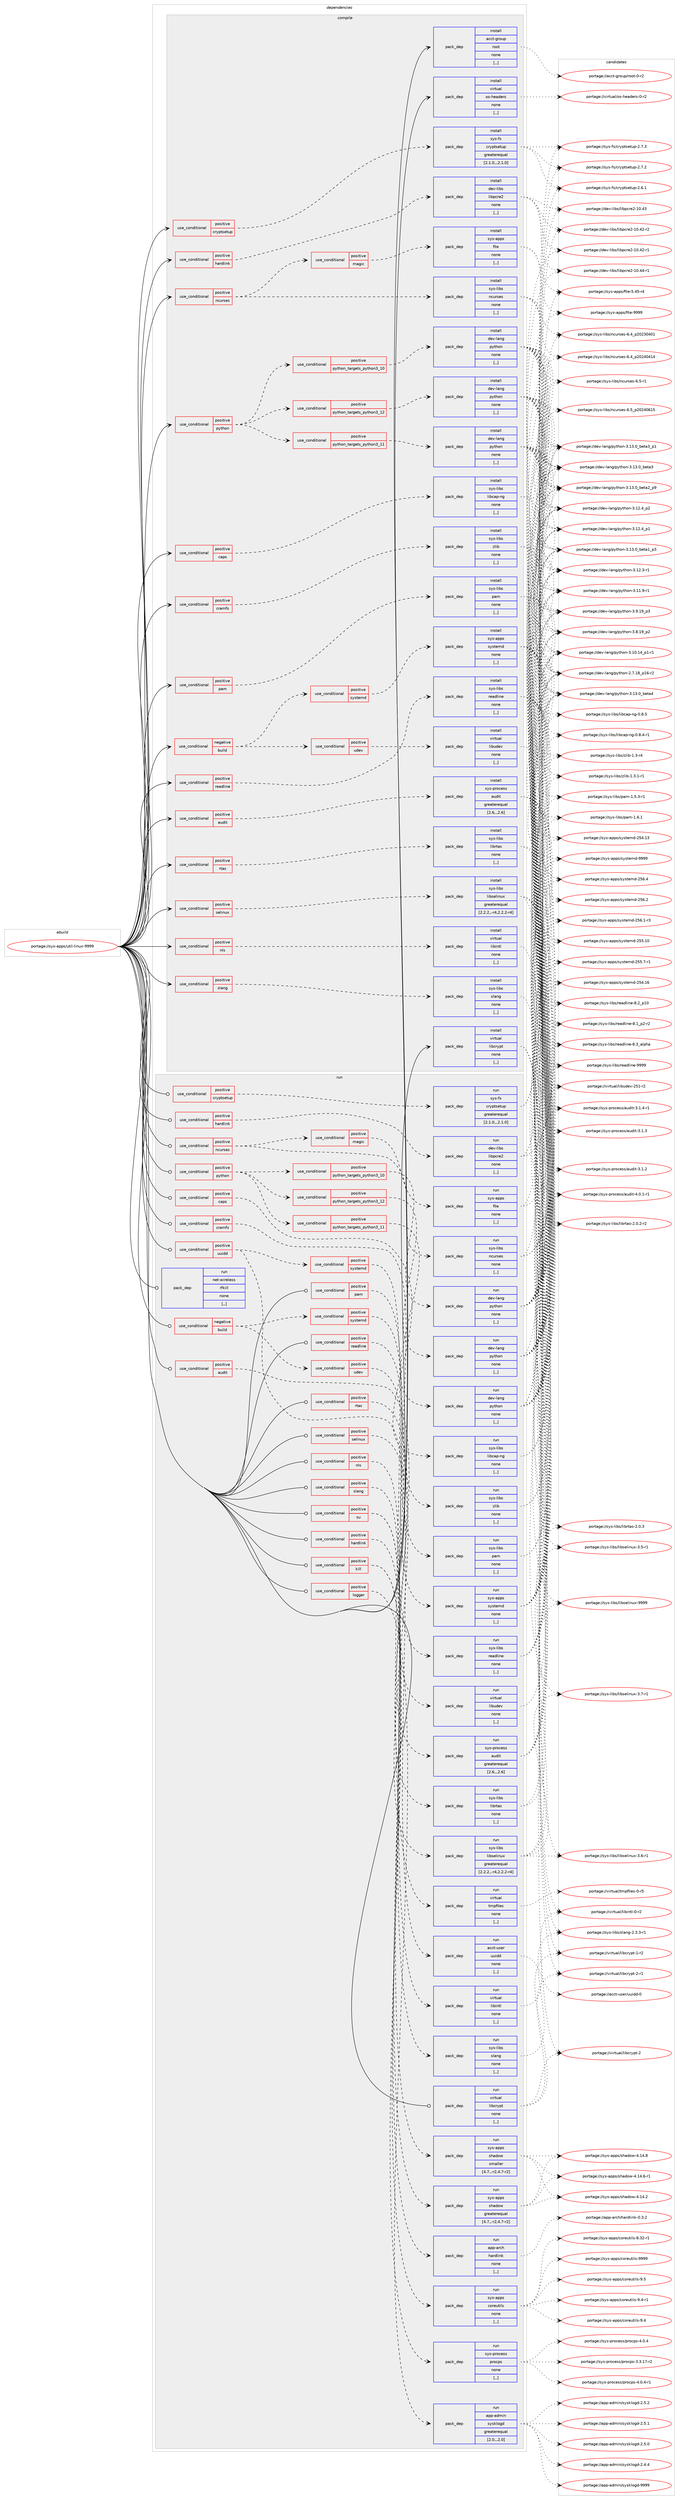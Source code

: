 digraph prolog {

# *************
# Graph options
# *************

newrank=true;
concentrate=true;
compound=true;
graph [rankdir=LR,fontname=Helvetica,fontsize=10,ranksep=1.5];#, ranksep=2.5, nodesep=0.2];
edge  [arrowhead=vee];
node  [fontname=Helvetica,fontsize=10];

# **********
# The ebuild
# **********

subgraph cluster_leftcol {
color=gray;
label=<<i>ebuild</i>>;
id [label="portage://sys-apps/util-linux-9999", color=red, width=4, href="../sys-apps/util-linux-9999.svg"];
}

# ****************
# The dependencies
# ****************

subgraph cluster_midcol {
color=gray;
label=<<i>dependencies</i>>;
subgraph cluster_compile {
fillcolor="#eeeeee";
style=filled;
label=<<i>compile</i>>;
subgraph cond112788 {
dependency425606 [label=<<TABLE BORDER="0" CELLBORDER="1" CELLSPACING="0" CELLPADDING="4"><TR><TD ROWSPAN="3" CELLPADDING="10">use_conditional</TD></TR><TR><TD>negative</TD></TR><TR><TD>build</TD></TR></TABLE>>, shape=none, color=red];
subgraph cond112789 {
dependency425607 [label=<<TABLE BORDER="0" CELLBORDER="1" CELLSPACING="0" CELLPADDING="4"><TR><TD ROWSPAN="3" CELLPADDING="10">use_conditional</TD></TR><TR><TD>positive</TD></TR><TR><TD>systemd</TD></TR></TABLE>>, shape=none, color=red];
subgraph pack309890 {
dependency425608 [label=<<TABLE BORDER="0" CELLBORDER="1" CELLSPACING="0" CELLPADDING="4" WIDTH="220"><TR><TD ROWSPAN="6" CELLPADDING="30">pack_dep</TD></TR><TR><TD WIDTH="110">install</TD></TR><TR><TD>sys-apps</TD></TR><TR><TD>systemd</TD></TR><TR><TD>none</TD></TR><TR><TD>[,,]</TD></TR></TABLE>>, shape=none, color=blue];
}
dependency425607:e -> dependency425608:w [weight=20,style="dashed",arrowhead="vee"];
}
dependency425606:e -> dependency425607:w [weight=20,style="dashed",arrowhead="vee"];
subgraph cond112790 {
dependency425609 [label=<<TABLE BORDER="0" CELLBORDER="1" CELLSPACING="0" CELLPADDING="4"><TR><TD ROWSPAN="3" CELLPADDING="10">use_conditional</TD></TR><TR><TD>positive</TD></TR><TR><TD>udev</TD></TR></TABLE>>, shape=none, color=red];
subgraph pack309891 {
dependency425610 [label=<<TABLE BORDER="0" CELLBORDER="1" CELLSPACING="0" CELLPADDING="4" WIDTH="220"><TR><TD ROWSPAN="6" CELLPADDING="30">pack_dep</TD></TR><TR><TD WIDTH="110">install</TD></TR><TR><TD>virtual</TD></TR><TR><TD>libudev</TD></TR><TR><TD>none</TD></TR><TR><TD>[,,]</TD></TR></TABLE>>, shape=none, color=blue];
}
dependency425609:e -> dependency425610:w [weight=20,style="dashed",arrowhead="vee"];
}
dependency425606:e -> dependency425609:w [weight=20,style="dashed",arrowhead="vee"];
}
id:e -> dependency425606:w [weight=20,style="solid",arrowhead="vee"];
subgraph cond112791 {
dependency425611 [label=<<TABLE BORDER="0" CELLBORDER="1" CELLSPACING="0" CELLPADDING="4"><TR><TD ROWSPAN="3" CELLPADDING="10">use_conditional</TD></TR><TR><TD>positive</TD></TR><TR><TD>audit</TD></TR></TABLE>>, shape=none, color=red];
subgraph pack309892 {
dependency425612 [label=<<TABLE BORDER="0" CELLBORDER="1" CELLSPACING="0" CELLPADDING="4" WIDTH="220"><TR><TD ROWSPAN="6" CELLPADDING="30">pack_dep</TD></TR><TR><TD WIDTH="110">install</TD></TR><TR><TD>sys-process</TD></TR><TR><TD>audit</TD></TR><TR><TD>greaterequal</TD></TR><TR><TD>[2.6,,,2.6]</TD></TR></TABLE>>, shape=none, color=blue];
}
dependency425611:e -> dependency425612:w [weight=20,style="dashed",arrowhead="vee"];
}
id:e -> dependency425611:w [weight=20,style="solid",arrowhead="vee"];
subgraph cond112792 {
dependency425613 [label=<<TABLE BORDER="0" CELLBORDER="1" CELLSPACING="0" CELLPADDING="4"><TR><TD ROWSPAN="3" CELLPADDING="10">use_conditional</TD></TR><TR><TD>positive</TD></TR><TR><TD>caps</TD></TR></TABLE>>, shape=none, color=red];
subgraph pack309893 {
dependency425614 [label=<<TABLE BORDER="0" CELLBORDER="1" CELLSPACING="0" CELLPADDING="4" WIDTH="220"><TR><TD ROWSPAN="6" CELLPADDING="30">pack_dep</TD></TR><TR><TD WIDTH="110">install</TD></TR><TR><TD>sys-libs</TD></TR><TR><TD>libcap-ng</TD></TR><TR><TD>none</TD></TR><TR><TD>[,,]</TD></TR></TABLE>>, shape=none, color=blue];
}
dependency425613:e -> dependency425614:w [weight=20,style="dashed",arrowhead="vee"];
}
id:e -> dependency425613:w [weight=20,style="solid",arrowhead="vee"];
subgraph cond112793 {
dependency425615 [label=<<TABLE BORDER="0" CELLBORDER="1" CELLSPACING="0" CELLPADDING="4"><TR><TD ROWSPAN="3" CELLPADDING="10">use_conditional</TD></TR><TR><TD>positive</TD></TR><TR><TD>cramfs</TD></TR></TABLE>>, shape=none, color=red];
subgraph pack309894 {
dependency425616 [label=<<TABLE BORDER="0" CELLBORDER="1" CELLSPACING="0" CELLPADDING="4" WIDTH="220"><TR><TD ROWSPAN="6" CELLPADDING="30">pack_dep</TD></TR><TR><TD WIDTH="110">install</TD></TR><TR><TD>sys-libs</TD></TR><TR><TD>zlib</TD></TR><TR><TD>none</TD></TR><TR><TD>[,,]</TD></TR></TABLE>>, shape=none, color=blue];
}
dependency425615:e -> dependency425616:w [weight=20,style="dashed",arrowhead="vee"];
}
id:e -> dependency425615:w [weight=20,style="solid",arrowhead="vee"];
subgraph cond112794 {
dependency425617 [label=<<TABLE BORDER="0" CELLBORDER="1" CELLSPACING="0" CELLPADDING="4"><TR><TD ROWSPAN="3" CELLPADDING="10">use_conditional</TD></TR><TR><TD>positive</TD></TR><TR><TD>cryptsetup</TD></TR></TABLE>>, shape=none, color=red];
subgraph pack309895 {
dependency425618 [label=<<TABLE BORDER="0" CELLBORDER="1" CELLSPACING="0" CELLPADDING="4" WIDTH="220"><TR><TD ROWSPAN="6" CELLPADDING="30">pack_dep</TD></TR><TR><TD WIDTH="110">install</TD></TR><TR><TD>sys-fs</TD></TR><TR><TD>cryptsetup</TD></TR><TR><TD>greaterequal</TD></TR><TR><TD>[2.1.0,,,2.1.0]</TD></TR></TABLE>>, shape=none, color=blue];
}
dependency425617:e -> dependency425618:w [weight=20,style="dashed",arrowhead="vee"];
}
id:e -> dependency425617:w [weight=20,style="solid",arrowhead="vee"];
subgraph cond112795 {
dependency425619 [label=<<TABLE BORDER="0" CELLBORDER="1" CELLSPACING="0" CELLPADDING="4"><TR><TD ROWSPAN="3" CELLPADDING="10">use_conditional</TD></TR><TR><TD>positive</TD></TR><TR><TD>hardlink</TD></TR></TABLE>>, shape=none, color=red];
subgraph pack309896 {
dependency425620 [label=<<TABLE BORDER="0" CELLBORDER="1" CELLSPACING="0" CELLPADDING="4" WIDTH="220"><TR><TD ROWSPAN="6" CELLPADDING="30">pack_dep</TD></TR><TR><TD WIDTH="110">install</TD></TR><TR><TD>dev-libs</TD></TR><TR><TD>libpcre2</TD></TR><TR><TD>none</TD></TR><TR><TD>[,,]</TD></TR></TABLE>>, shape=none, color=blue];
}
dependency425619:e -> dependency425620:w [weight=20,style="dashed",arrowhead="vee"];
}
id:e -> dependency425619:w [weight=20,style="solid",arrowhead="vee"];
subgraph cond112796 {
dependency425621 [label=<<TABLE BORDER="0" CELLBORDER="1" CELLSPACING="0" CELLPADDING="4"><TR><TD ROWSPAN="3" CELLPADDING="10">use_conditional</TD></TR><TR><TD>positive</TD></TR><TR><TD>ncurses</TD></TR></TABLE>>, shape=none, color=red];
subgraph pack309897 {
dependency425622 [label=<<TABLE BORDER="0" CELLBORDER="1" CELLSPACING="0" CELLPADDING="4" WIDTH="220"><TR><TD ROWSPAN="6" CELLPADDING="30">pack_dep</TD></TR><TR><TD WIDTH="110">install</TD></TR><TR><TD>sys-libs</TD></TR><TR><TD>ncurses</TD></TR><TR><TD>none</TD></TR><TR><TD>[,,]</TD></TR></TABLE>>, shape=none, color=blue];
}
dependency425621:e -> dependency425622:w [weight=20,style="dashed",arrowhead="vee"];
subgraph cond112797 {
dependency425623 [label=<<TABLE BORDER="0" CELLBORDER="1" CELLSPACING="0" CELLPADDING="4"><TR><TD ROWSPAN="3" CELLPADDING="10">use_conditional</TD></TR><TR><TD>positive</TD></TR><TR><TD>magic</TD></TR></TABLE>>, shape=none, color=red];
subgraph pack309898 {
dependency425624 [label=<<TABLE BORDER="0" CELLBORDER="1" CELLSPACING="0" CELLPADDING="4" WIDTH="220"><TR><TD ROWSPAN="6" CELLPADDING="30">pack_dep</TD></TR><TR><TD WIDTH="110">install</TD></TR><TR><TD>sys-apps</TD></TR><TR><TD>file</TD></TR><TR><TD>none</TD></TR><TR><TD>[,,]</TD></TR></TABLE>>, shape=none, color=blue];
}
dependency425623:e -> dependency425624:w [weight=20,style="dashed",arrowhead="vee"];
}
dependency425621:e -> dependency425623:w [weight=20,style="dashed",arrowhead="vee"];
}
id:e -> dependency425621:w [weight=20,style="solid",arrowhead="vee"];
subgraph cond112798 {
dependency425625 [label=<<TABLE BORDER="0" CELLBORDER="1" CELLSPACING="0" CELLPADDING="4"><TR><TD ROWSPAN="3" CELLPADDING="10">use_conditional</TD></TR><TR><TD>positive</TD></TR><TR><TD>nls</TD></TR></TABLE>>, shape=none, color=red];
subgraph pack309899 {
dependency425626 [label=<<TABLE BORDER="0" CELLBORDER="1" CELLSPACING="0" CELLPADDING="4" WIDTH="220"><TR><TD ROWSPAN="6" CELLPADDING="30">pack_dep</TD></TR><TR><TD WIDTH="110">install</TD></TR><TR><TD>virtual</TD></TR><TR><TD>libintl</TD></TR><TR><TD>none</TD></TR><TR><TD>[,,]</TD></TR></TABLE>>, shape=none, color=blue];
}
dependency425625:e -> dependency425626:w [weight=20,style="dashed",arrowhead="vee"];
}
id:e -> dependency425625:w [weight=20,style="solid",arrowhead="vee"];
subgraph cond112799 {
dependency425627 [label=<<TABLE BORDER="0" CELLBORDER="1" CELLSPACING="0" CELLPADDING="4"><TR><TD ROWSPAN="3" CELLPADDING="10">use_conditional</TD></TR><TR><TD>positive</TD></TR><TR><TD>pam</TD></TR></TABLE>>, shape=none, color=red];
subgraph pack309900 {
dependency425628 [label=<<TABLE BORDER="0" CELLBORDER="1" CELLSPACING="0" CELLPADDING="4" WIDTH="220"><TR><TD ROWSPAN="6" CELLPADDING="30">pack_dep</TD></TR><TR><TD WIDTH="110">install</TD></TR><TR><TD>sys-libs</TD></TR><TR><TD>pam</TD></TR><TR><TD>none</TD></TR><TR><TD>[,,]</TD></TR></TABLE>>, shape=none, color=blue];
}
dependency425627:e -> dependency425628:w [weight=20,style="dashed",arrowhead="vee"];
}
id:e -> dependency425627:w [weight=20,style="solid",arrowhead="vee"];
subgraph cond112800 {
dependency425629 [label=<<TABLE BORDER="0" CELLBORDER="1" CELLSPACING="0" CELLPADDING="4"><TR><TD ROWSPAN="3" CELLPADDING="10">use_conditional</TD></TR><TR><TD>positive</TD></TR><TR><TD>python</TD></TR></TABLE>>, shape=none, color=red];
subgraph cond112801 {
dependency425630 [label=<<TABLE BORDER="0" CELLBORDER="1" CELLSPACING="0" CELLPADDING="4"><TR><TD ROWSPAN="3" CELLPADDING="10">use_conditional</TD></TR><TR><TD>positive</TD></TR><TR><TD>python_targets_python3_10</TD></TR></TABLE>>, shape=none, color=red];
subgraph pack309901 {
dependency425631 [label=<<TABLE BORDER="0" CELLBORDER="1" CELLSPACING="0" CELLPADDING="4" WIDTH="220"><TR><TD ROWSPAN="6" CELLPADDING="30">pack_dep</TD></TR><TR><TD WIDTH="110">install</TD></TR><TR><TD>dev-lang</TD></TR><TR><TD>python</TD></TR><TR><TD>none</TD></TR><TR><TD>[,,]</TD></TR></TABLE>>, shape=none, color=blue];
}
dependency425630:e -> dependency425631:w [weight=20,style="dashed",arrowhead="vee"];
}
dependency425629:e -> dependency425630:w [weight=20,style="dashed",arrowhead="vee"];
subgraph cond112802 {
dependency425632 [label=<<TABLE BORDER="0" CELLBORDER="1" CELLSPACING="0" CELLPADDING="4"><TR><TD ROWSPAN="3" CELLPADDING="10">use_conditional</TD></TR><TR><TD>positive</TD></TR><TR><TD>python_targets_python3_11</TD></TR></TABLE>>, shape=none, color=red];
subgraph pack309902 {
dependency425633 [label=<<TABLE BORDER="0" CELLBORDER="1" CELLSPACING="0" CELLPADDING="4" WIDTH="220"><TR><TD ROWSPAN="6" CELLPADDING="30">pack_dep</TD></TR><TR><TD WIDTH="110">install</TD></TR><TR><TD>dev-lang</TD></TR><TR><TD>python</TD></TR><TR><TD>none</TD></TR><TR><TD>[,,]</TD></TR></TABLE>>, shape=none, color=blue];
}
dependency425632:e -> dependency425633:w [weight=20,style="dashed",arrowhead="vee"];
}
dependency425629:e -> dependency425632:w [weight=20,style="dashed",arrowhead="vee"];
subgraph cond112803 {
dependency425634 [label=<<TABLE BORDER="0" CELLBORDER="1" CELLSPACING="0" CELLPADDING="4"><TR><TD ROWSPAN="3" CELLPADDING="10">use_conditional</TD></TR><TR><TD>positive</TD></TR><TR><TD>python_targets_python3_12</TD></TR></TABLE>>, shape=none, color=red];
subgraph pack309903 {
dependency425635 [label=<<TABLE BORDER="0" CELLBORDER="1" CELLSPACING="0" CELLPADDING="4" WIDTH="220"><TR><TD ROWSPAN="6" CELLPADDING="30">pack_dep</TD></TR><TR><TD WIDTH="110">install</TD></TR><TR><TD>dev-lang</TD></TR><TR><TD>python</TD></TR><TR><TD>none</TD></TR><TR><TD>[,,]</TD></TR></TABLE>>, shape=none, color=blue];
}
dependency425634:e -> dependency425635:w [weight=20,style="dashed",arrowhead="vee"];
}
dependency425629:e -> dependency425634:w [weight=20,style="dashed",arrowhead="vee"];
}
id:e -> dependency425629:w [weight=20,style="solid",arrowhead="vee"];
subgraph cond112804 {
dependency425636 [label=<<TABLE BORDER="0" CELLBORDER="1" CELLSPACING="0" CELLPADDING="4"><TR><TD ROWSPAN="3" CELLPADDING="10">use_conditional</TD></TR><TR><TD>positive</TD></TR><TR><TD>readline</TD></TR></TABLE>>, shape=none, color=red];
subgraph pack309904 {
dependency425637 [label=<<TABLE BORDER="0" CELLBORDER="1" CELLSPACING="0" CELLPADDING="4" WIDTH="220"><TR><TD ROWSPAN="6" CELLPADDING="30">pack_dep</TD></TR><TR><TD WIDTH="110">install</TD></TR><TR><TD>sys-libs</TD></TR><TR><TD>readline</TD></TR><TR><TD>none</TD></TR><TR><TD>[,,]</TD></TR></TABLE>>, shape=none, color=blue];
}
dependency425636:e -> dependency425637:w [weight=20,style="dashed",arrowhead="vee"];
}
id:e -> dependency425636:w [weight=20,style="solid",arrowhead="vee"];
subgraph cond112805 {
dependency425638 [label=<<TABLE BORDER="0" CELLBORDER="1" CELLSPACING="0" CELLPADDING="4"><TR><TD ROWSPAN="3" CELLPADDING="10">use_conditional</TD></TR><TR><TD>positive</TD></TR><TR><TD>rtas</TD></TR></TABLE>>, shape=none, color=red];
subgraph pack309905 {
dependency425639 [label=<<TABLE BORDER="0" CELLBORDER="1" CELLSPACING="0" CELLPADDING="4" WIDTH="220"><TR><TD ROWSPAN="6" CELLPADDING="30">pack_dep</TD></TR><TR><TD WIDTH="110">install</TD></TR><TR><TD>sys-libs</TD></TR><TR><TD>librtas</TD></TR><TR><TD>none</TD></TR><TR><TD>[,,]</TD></TR></TABLE>>, shape=none, color=blue];
}
dependency425638:e -> dependency425639:w [weight=20,style="dashed",arrowhead="vee"];
}
id:e -> dependency425638:w [weight=20,style="solid",arrowhead="vee"];
subgraph cond112806 {
dependency425640 [label=<<TABLE BORDER="0" CELLBORDER="1" CELLSPACING="0" CELLPADDING="4"><TR><TD ROWSPAN="3" CELLPADDING="10">use_conditional</TD></TR><TR><TD>positive</TD></TR><TR><TD>selinux</TD></TR></TABLE>>, shape=none, color=red];
subgraph pack309906 {
dependency425641 [label=<<TABLE BORDER="0" CELLBORDER="1" CELLSPACING="0" CELLPADDING="4" WIDTH="220"><TR><TD ROWSPAN="6" CELLPADDING="30">pack_dep</TD></TR><TR><TD WIDTH="110">install</TD></TR><TR><TD>sys-libs</TD></TR><TR><TD>libselinux</TD></TR><TR><TD>greaterequal</TD></TR><TR><TD>[2.2.2,,-r4,2.2.2-r4]</TD></TR></TABLE>>, shape=none, color=blue];
}
dependency425640:e -> dependency425641:w [weight=20,style="dashed",arrowhead="vee"];
}
id:e -> dependency425640:w [weight=20,style="solid",arrowhead="vee"];
subgraph cond112807 {
dependency425642 [label=<<TABLE BORDER="0" CELLBORDER="1" CELLSPACING="0" CELLPADDING="4"><TR><TD ROWSPAN="3" CELLPADDING="10">use_conditional</TD></TR><TR><TD>positive</TD></TR><TR><TD>slang</TD></TR></TABLE>>, shape=none, color=red];
subgraph pack309907 {
dependency425643 [label=<<TABLE BORDER="0" CELLBORDER="1" CELLSPACING="0" CELLPADDING="4" WIDTH="220"><TR><TD ROWSPAN="6" CELLPADDING="30">pack_dep</TD></TR><TR><TD WIDTH="110">install</TD></TR><TR><TD>sys-libs</TD></TR><TR><TD>slang</TD></TR><TR><TD>none</TD></TR><TR><TD>[,,]</TD></TR></TABLE>>, shape=none, color=blue];
}
dependency425642:e -> dependency425643:w [weight=20,style="dashed",arrowhead="vee"];
}
id:e -> dependency425642:w [weight=20,style="solid",arrowhead="vee"];
subgraph pack309908 {
dependency425644 [label=<<TABLE BORDER="0" CELLBORDER="1" CELLSPACING="0" CELLPADDING="4" WIDTH="220"><TR><TD ROWSPAN="6" CELLPADDING="30">pack_dep</TD></TR><TR><TD WIDTH="110">install</TD></TR><TR><TD>acct-group</TD></TR><TR><TD>root</TD></TR><TR><TD>none</TD></TR><TR><TD>[,,]</TD></TR></TABLE>>, shape=none, color=blue];
}
id:e -> dependency425644:w [weight=20,style="solid",arrowhead="vee"];
subgraph pack309909 {
dependency425645 [label=<<TABLE BORDER="0" CELLBORDER="1" CELLSPACING="0" CELLPADDING="4" WIDTH="220"><TR><TD ROWSPAN="6" CELLPADDING="30">pack_dep</TD></TR><TR><TD WIDTH="110">install</TD></TR><TR><TD>virtual</TD></TR><TR><TD>libcrypt</TD></TR><TR><TD>none</TD></TR><TR><TD>[,,]</TD></TR></TABLE>>, shape=none, color=blue];
}
id:e -> dependency425645:w [weight=20,style="solid",arrowhead="vee"];
subgraph pack309910 {
dependency425646 [label=<<TABLE BORDER="0" CELLBORDER="1" CELLSPACING="0" CELLPADDING="4" WIDTH="220"><TR><TD ROWSPAN="6" CELLPADDING="30">pack_dep</TD></TR><TR><TD WIDTH="110">install</TD></TR><TR><TD>virtual</TD></TR><TR><TD>os-headers</TD></TR><TR><TD>none</TD></TR><TR><TD>[,,]</TD></TR></TABLE>>, shape=none, color=blue];
}
id:e -> dependency425646:w [weight=20,style="solid",arrowhead="vee"];
}
subgraph cluster_compileandrun {
fillcolor="#eeeeee";
style=filled;
label=<<i>compile and run</i>>;
}
subgraph cluster_run {
fillcolor="#eeeeee";
style=filled;
label=<<i>run</i>>;
subgraph cond112808 {
dependency425647 [label=<<TABLE BORDER="0" CELLBORDER="1" CELLSPACING="0" CELLPADDING="4"><TR><TD ROWSPAN="3" CELLPADDING="10">use_conditional</TD></TR><TR><TD>negative</TD></TR><TR><TD>build</TD></TR></TABLE>>, shape=none, color=red];
subgraph cond112809 {
dependency425648 [label=<<TABLE BORDER="0" CELLBORDER="1" CELLSPACING="0" CELLPADDING="4"><TR><TD ROWSPAN="3" CELLPADDING="10">use_conditional</TD></TR><TR><TD>positive</TD></TR><TR><TD>systemd</TD></TR></TABLE>>, shape=none, color=red];
subgraph pack309911 {
dependency425649 [label=<<TABLE BORDER="0" CELLBORDER="1" CELLSPACING="0" CELLPADDING="4" WIDTH="220"><TR><TD ROWSPAN="6" CELLPADDING="30">pack_dep</TD></TR><TR><TD WIDTH="110">run</TD></TR><TR><TD>sys-apps</TD></TR><TR><TD>systemd</TD></TR><TR><TD>none</TD></TR><TR><TD>[,,]</TD></TR></TABLE>>, shape=none, color=blue];
}
dependency425648:e -> dependency425649:w [weight=20,style="dashed",arrowhead="vee"];
}
dependency425647:e -> dependency425648:w [weight=20,style="dashed",arrowhead="vee"];
subgraph cond112810 {
dependency425650 [label=<<TABLE BORDER="0" CELLBORDER="1" CELLSPACING="0" CELLPADDING="4"><TR><TD ROWSPAN="3" CELLPADDING="10">use_conditional</TD></TR><TR><TD>positive</TD></TR><TR><TD>udev</TD></TR></TABLE>>, shape=none, color=red];
subgraph pack309912 {
dependency425651 [label=<<TABLE BORDER="0" CELLBORDER="1" CELLSPACING="0" CELLPADDING="4" WIDTH="220"><TR><TD ROWSPAN="6" CELLPADDING="30">pack_dep</TD></TR><TR><TD WIDTH="110">run</TD></TR><TR><TD>virtual</TD></TR><TR><TD>libudev</TD></TR><TR><TD>none</TD></TR><TR><TD>[,,]</TD></TR></TABLE>>, shape=none, color=blue];
}
dependency425650:e -> dependency425651:w [weight=20,style="dashed",arrowhead="vee"];
}
dependency425647:e -> dependency425650:w [weight=20,style="dashed",arrowhead="vee"];
}
id:e -> dependency425647:w [weight=20,style="solid",arrowhead="odot"];
subgraph cond112811 {
dependency425652 [label=<<TABLE BORDER="0" CELLBORDER="1" CELLSPACING="0" CELLPADDING="4"><TR><TD ROWSPAN="3" CELLPADDING="10">use_conditional</TD></TR><TR><TD>positive</TD></TR><TR><TD>audit</TD></TR></TABLE>>, shape=none, color=red];
subgraph pack309913 {
dependency425653 [label=<<TABLE BORDER="0" CELLBORDER="1" CELLSPACING="0" CELLPADDING="4" WIDTH="220"><TR><TD ROWSPAN="6" CELLPADDING="30">pack_dep</TD></TR><TR><TD WIDTH="110">run</TD></TR><TR><TD>sys-process</TD></TR><TR><TD>audit</TD></TR><TR><TD>greaterequal</TD></TR><TR><TD>[2.6,,,2.6]</TD></TR></TABLE>>, shape=none, color=blue];
}
dependency425652:e -> dependency425653:w [weight=20,style="dashed",arrowhead="vee"];
}
id:e -> dependency425652:w [weight=20,style="solid",arrowhead="odot"];
subgraph cond112812 {
dependency425654 [label=<<TABLE BORDER="0" CELLBORDER="1" CELLSPACING="0" CELLPADDING="4"><TR><TD ROWSPAN="3" CELLPADDING="10">use_conditional</TD></TR><TR><TD>positive</TD></TR><TR><TD>caps</TD></TR></TABLE>>, shape=none, color=red];
subgraph pack309914 {
dependency425655 [label=<<TABLE BORDER="0" CELLBORDER="1" CELLSPACING="0" CELLPADDING="4" WIDTH="220"><TR><TD ROWSPAN="6" CELLPADDING="30">pack_dep</TD></TR><TR><TD WIDTH="110">run</TD></TR><TR><TD>sys-libs</TD></TR><TR><TD>libcap-ng</TD></TR><TR><TD>none</TD></TR><TR><TD>[,,]</TD></TR></TABLE>>, shape=none, color=blue];
}
dependency425654:e -> dependency425655:w [weight=20,style="dashed",arrowhead="vee"];
}
id:e -> dependency425654:w [weight=20,style="solid",arrowhead="odot"];
subgraph cond112813 {
dependency425656 [label=<<TABLE BORDER="0" CELLBORDER="1" CELLSPACING="0" CELLPADDING="4"><TR><TD ROWSPAN="3" CELLPADDING="10">use_conditional</TD></TR><TR><TD>positive</TD></TR><TR><TD>cramfs</TD></TR></TABLE>>, shape=none, color=red];
subgraph pack309915 {
dependency425657 [label=<<TABLE BORDER="0" CELLBORDER="1" CELLSPACING="0" CELLPADDING="4" WIDTH="220"><TR><TD ROWSPAN="6" CELLPADDING="30">pack_dep</TD></TR><TR><TD WIDTH="110">run</TD></TR><TR><TD>sys-libs</TD></TR><TR><TD>zlib</TD></TR><TR><TD>none</TD></TR><TR><TD>[,,]</TD></TR></TABLE>>, shape=none, color=blue];
}
dependency425656:e -> dependency425657:w [weight=20,style="dashed",arrowhead="vee"];
}
id:e -> dependency425656:w [weight=20,style="solid",arrowhead="odot"];
subgraph cond112814 {
dependency425658 [label=<<TABLE BORDER="0" CELLBORDER="1" CELLSPACING="0" CELLPADDING="4"><TR><TD ROWSPAN="3" CELLPADDING="10">use_conditional</TD></TR><TR><TD>positive</TD></TR><TR><TD>cryptsetup</TD></TR></TABLE>>, shape=none, color=red];
subgraph pack309916 {
dependency425659 [label=<<TABLE BORDER="0" CELLBORDER="1" CELLSPACING="0" CELLPADDING="4" WIDTH="220"><TR><TD ROWSPAN="6" CELLPADDING="30">pack_dep</TD></TR><TR><TD WIDTH="110">run</TD></TR><TR><TD>sys-fs</TD></TR><TR><TD>cryptsetup</TD></TR><TR><TD>greaterequal</TD></TR><TR><TD>[2.1.0,,,2.1.0]</TD></TR></TABLE>>, shape=none, color=blue];
}
dependency425658:e -> dependency425659:w [weight=20,style="dashed",arrowhead="vee"];
}
id:e -> dependency425658:w [weight=20,style="solid",arrowhead="odot"];
subgraph cond112815 {
dependency425660 [label=<<TABLE BORDER="0" CELLBORDER="1" CELLSPACING="0" CELLPADDING="4"><TR><TD ROWSPAN="3" CELLPADDING="10">use_conditional</TD></TR><TR><TD>positive</TD></TR><TR><TD>hardlink</TD></TR></TABLE>>, shape=none, color=red];
subgraph pack309917 {
dependency425661 [label=<<TABLE BORDER="0" CELLBORDER="1" CELLSPACING="0" CELLPADDING="4" WIDTH="220"><TR><TD ROWSPAN="6" CELLPADDING="30">pack_dep</TD></TR><TR><TD WIDTH="110">run</TD></TR><TR><TD>dev-libs</TD></TR><TR><TD>libpcre2</TD></TR><TR><TD>none</TD></TR><TR><TD>[,,]</TD></TR></TABLE>>, shape=none, color=blue];
}
dependency425660:e -> dependency425661:w [weight=20,style="dashed",arrowhead="vee"];
}
id:e -> dependency425660:w [weight=20,style="solid",arrowhead="odot"];
subgraph cond112816 {
dependency425662 [label=<<TABLE BORDER="0" CELLBORDER="1" CELLSPACING="0" CELLPADDING="4"><TR><TD ROWSPAN="3" CELLPADDING="10">use_conditional</TD></TR><TR><TD>positive</TD></TR><TR><TD>hardlink</TD></TR></TABLE>>, shape=none, color=red];
subgraph pack309918 {
dependency425663 [label=<<TABLE BORDER="0" CELLBORDER="1" CELLSPACING="0" CELLPADDING="4" WIDTH="220"><TR><TD ROWSPAN="6" CELLPADDING="30">pack_dep</TD></TR><TR><TD WIDTH="110">run</TD></TR><TR><TD>app-arch</TD></TR><TR><TD>hardlink</TD></TR><TR><TD>none</TD></TR><TR><TD>[,,]</TD></TR></TABLE>>, shape=none, color=blue];
}
dependency425662:e -> dependency425663:w [weight=20,style="dashed",arrowhead="vee"];
}
id:e -> dependency425662:w [weight=20,style="solid",arrowhead="odot"];
subgraph cond112817 {
dependency425664 [label=<<TABLE BORDER="0" CELLBORDER="1" CELLSPACING="0" CELLPADDING="4"><TR><TD ROWSPAN="3" CELLPADDING="10">use_conditional</TD></TR><TR><TD>positive</TD></TR><TR><TD>kill</TD></TR></TABLE>>, shape=none, color=red];
subgraph pack309919 {
dependency425665 [label=<<TABLE BORDER="0" CELLBORDER="1" CELLSPACING="0" CELLPADDING="4" WIDTH="220"><TR><TD ROWSPAN="6" CELLPADDING="30">pack_dep</TD></TR><TR><TD WIDTH="110">run</TD></TR><TR><TD>sys-apps</TD></TR><TR><TD>coreutils</TD></TR><TR><TD>none</TD></TR><TR><TD>[,,]</TD></TR></TABLE>>, shape=none, color=blue];
}
dependency425664:e -> dependency425665:w [weight=20,style="dashed",arrowhead="vee"];
subgraph pack309920 {
dependency425666 [label=<<TABLE BORDER="0" CELLBORDER="1" CELLSPACING="0" CELLPADDING="4" WIDTH="220"><TR><TD ROWSPAN="6" CELLPADDING="30">pack_dep</TD></TR><TR><TD WIDTH="110">run</TD></TR><TR><TD>sys-process</TD></TR><TR><TD>procps</TD></TR><TR><TD>none</TD></TR><TR><TD>[,,]</TD></TR></TABLE>>, shape=none, color=blue];
}
dependency425664:e -> dependency425666:w [weight=20,style="dashed",arrowhead="vee"];
}
id:e -> dependency425664:w [weight=20,style="solid",arrowhead="odot"];
subgraph cond112818 {
dependency425667 [label=<<TABLE BORDER="0" CELLBORDER="1" CELLSPACING="0" CELLPADDING="4"><TR><TD ROWSPAN="3" CELLPADDING="10">use_conditional</TD></TR><TR><TD>positive</TD></TR><TR><TD>logger</TD></TR></TABLE>>, shape=none, color=red];
subgraph pack309921 {
dependency425668 [label=<<TABLE BORDER="0" CELLBORDER="1" CELLSPACING="0" CELLPADDING="4" WIDTH="220"><TR><TD ROWSPAN="6" CELLPADDING="30">pack_dep</TD></TR><TR><TD WIDTH="110">run</TD></TR><TR><TD>app-admin</TD></TR><TR><TD>sysklogd</TD></TR><TR><TD>greaterequal</TD></TR><TR><TD>[2.0,,,2.0]</TD></TR></TABLE>>, shape=none, color=blue];
}
dependency425667:e -> dependency425668:w [weight=20,style="dashed",arrowhead="vee"];
}
id:e -> dependency425667:w [weight=20,style="solid",arrowhead="odot"];
subgraph cond112819 {
dependency425669 [label=<<TABLE BORDER="0" CELLBORDER="1" CELLSPACING="0" CELLPADDING="4"><TR><TD ROWSPAN="3" CELLPADDING="10">use_conditional</TD></TR><TR><TD>positive</TD></TR><TR><TD>ncurses</TD></TR></TABLE>>, shape=none, color=red];
subgraph pack309922 {
dependency425670 [label=<<TABLE BORDER="0" CELLBORDER="1" CELLSPACING="0" CELLPADDING="4" WIDTH="220"><TR><TD ROWSPAN="6" CELLPADDING="30">pack_dep</TD></TR><TR><TD WIDTH="110">run</TD></TR><TR><TD>sys-libs</TD></TR><TR><TD>ncurses</TD></TR><TR><TD>none</TD></TR><TR><TD>[,,]</TD></TR></TABLE>>, shape=none, color=blue];
}
dependency425669:e -> dependency425670:w [weight=20,style="dashed",arrowhead="vee"];
subgraph cond112820 {
dependency425671 [label=<<TABLE BORDER="0" CELLBORDER="1" CELLSPACING="0" CELLPADDING="4"><TR><TD ROWSPAN="3" CELLPADDING="10">use_conditional</TD></TR><TR><TD>positive</TD></TR><TR><TD>magic</TD></TR></TABLE>>, shape=none, color=red];
subgraph pack309923 {
dependency425672 [label=<<TABLE BORDER="0" CELLBORDER="1" CELLSPACING="0" CELLPADDING="4" WIDTH="220"><TR><TD ROWSPAN="6" CELLPADDING="30">pack_dep</TD></TR><TR><TD WIDTH="110">run</TD></TR><TR><TD>sys-apps</TD></TR><TR><TD>file</TD></TR><TR><TD>none</TD></TR><TR><TD>[,,]</TD></TR></TABLE>>, shape=none, color=blue];
}
dependency425671:e -> dependency425672:w [weight=20,style="dashed",arrowhead="vee"];
}
dependency425669:e -> dependency425671:w [weight=20,style="dashed",arrowhead="vee"];
}
id:e -> dependency425669:w [weight=20,style="solid",arrowhead="odot"];
subgraph cond112821 {
dependency425673 [label=<<TABLE BORDER="0" CELLBORDER="1" CELLSPACING="0" CELLPADDING="4"><TR><TD ROWSPAN="3" CELLPADDING="10">use_conditional</TD></TR><TR><TD>positive</TD></TR><TR><TD>nls</TD></TR></TABLE>>, shape=none, color=red];
subgraph pack309924 {
dependency425674 [label=<<TABLE BORDER="0" CELLBORDER="1" CELLSPACING="0" CELLPADDING="4" WIDTH="220"><TR><TD ROWSPAN="6" CELLPADDING="30">pack_dep</TD></TR><TR><TD WIDTH="110">run</TD></TR><TR><TD>virtual</TD></TR><TR><TD>libintl</TD></TR><TR><TD>none</TD></TR><TR><TD>[,,]</TD></TR></TABLE>>, shape=none, color=blue];
}
dependency425673:e -> dependency425674:w [weight=20,style="dashed",arrowhead="vee"];
}
id:e -> dependency425673:w [weight=20,style="solid",arrowhead="odot"];
subgraph cond112822 {
dependency425675 [label=<<TABLE BORDER="0" CELLBORDER="1" CELLSPACING="0" CELLPADDING="4"><TR><TD ROWSPAN="3" CELLPADDING="10">use_conditional</TD></TR><TR><TD>positive</TD></TR><TR><TD>pam</TD></TR></TABLE>>, shape=none, color=red];
subgraph pack309925 {
dependency425676 [label=<<TABLE BORDER="0" CELLBORDER="1" CELLSPACING="0" CELLPADDING="4" WIDTH="220"><TR><TD ROWSPAN="6" CELLPADDING="30">pack_dep</TD></TR><TR><TD WIDTH="110">run</TD></TR><TR><TD>sys-libs</TD></TR><TR><TD>pam</TD></TR><TR><TD>none</TD></TR><TR><TD>[,,]</TD></TR></TABLE>>, shape=none, color=blue];
}
dependency425675:e -> dependency425676:w [weight=20,style="dashed",arrowhead="vee"];
}
id:e -> dependency425675:w [weight=20,style="solid",arrowhead="odot"];
subgraph cond112823 {
dependency425677 [label=<<TABLE BORDER="0" CELLBORDER="1" CELLSPACING="0" CELLPADDING="4"><TR><TD ROWSPAN="3" CELLPADDING="10">use_conditional</TD></TR><TR><TD>positive</TD></TR><TR><TD>python</TD></TR></TABLE>>, shape=none, color=red];
subgraph cond112824 {
dependency425678 [label=<<TABLE BORDER="0" CELLBORDER="1" CELLSPACING="0" CELLPADDING="4"><TR><TD ROWSPAN="3" CELLPADDING="10">use_conditional</TD></TR><TR><TD>positive</TD></TR><TR><TD>python_targets_python3_10</TD></TR></TABLE>>, shape=none, color=red];
subgraph pack309926 {
dependency425679 [label=<<TABLE BORDER="0" CELLBORDER="1" CELLSPACING="0" CELLPADDING="4" WIDTH="220"><TR><TD ROWSPAN="6" CELLPADDING="30">pack_dep</TD></TR><TR><TD WIDTH="110">run</TD></TR><TR><TD>dev-lang</TD></TR><TR><TD>python</TD></TR><TR><TD>none</TD></TR><TR><TD>[,,]</TD></TR></TABLE>>, shape=none, color=blue];
}
dependency425678:e -> dependency425679:w [weight=20,style="dashed",arrowhead="vee"];
}
dependency425677:e -> dependency425678:w [weight=20,style="dashed",arrowhead="vee"];
subgraph cond112825 {
dependency425680 [label=<<TABLE BORDER="0" CELLBORDER="1" CELLSPACING="0" CELLPADDING="4"><TR><TD ROWSPAN="3" CELLPADDING="10">use_conditional</TD></TR><TR><TD>positive</TD></TR><TR><TD>python_targets_python3_11</TD></TR></TABLE>>, shape=none, color=red];
subgraph pack309927 {
dependency425681 [label=<<TABLE BORDER="0" CELLBORDER="1" CELLSPACING="0" CELLPADDING="4" WIDTH="220"><TR><TD ROWSPAN="6" CELLPADDING="30">pack_dep</TD></TR><TR><TD WIDTH="110">run</TD></TR><TR><TD>dev-lang</TD></TR><TR><TD>python</TD></TR><TR><TD>none</TD></TR><TR><TD>[,,]</TD></TR></TABLE>>, shape=none, color=blue];
}
dependency425680:e -> dependency425681:w [weight=20,style="dashed",arrowhead="vee"];
}
dependency425677:e -> dependency425680:w [weight=20,style="dashed",arrowhead="vee"];
subgraph cond112826 {
dependency425682 [label=<<TABLE BORDER="0" CELLBORDER="1" CELLSPACING="0" CELLPADDING="4"><TR><TD ROWSPAN="3" CELLPADDING="10">use_conditional</TD></TR><TR><TD>positive</TD></TR><TR><TD>python_targets_python3_12</TD></TR></TABLE>>, shape=none, color=red];
subgraph pack309928 {
dependency425683 [label=<<TABLE BORDER="0" CELLBORDER="1" CELLSPACING="0" CELLPADDING="4" WIDTH="220"><TR><TD ROWSPAN="6" CELLPADDING="30">pack_dep</TD></TR><TR><TD WIDTH="110">run</TD></TR><TR><TD>dev-lang</TD></TR><TR><TD>python</TD></TR><TR><TD>none</TD></TR><TR><TD>[,,]</TD></TR></TABLE>>, shape=none, color=blue];
}
dependency425682:e -> dependency425683:w [weight=20,style="dashed",arrowhead="vee"];
}
dependency425677:e -> dependency425682:w [weight=20,style="dashed",arrowhead="vee"];
}
id:e -> dependency425677:w [weight=20,style="solid",arrowhead="odot"];
subgraph cond112827 {
dependency425684 [label=<<TABLE BORDER="0" CELLBORDER="1" CELLSPACING="0" CELLPADDING="4"><TR><TD ROWSPAN="3" CELLPADDING="10">use_conditional</TD></TR><TR><TD>positive</TD></TR><TR><TD>readline</TD></TR></TABLE>>, shape=none, color=red];
subgraph pack309929 {
dependency425685 [label=<<TABLE BORDER="0" CELLBORDER="1" CELLSPACING="0" CELLPADDING="4" WIDTH="220"><TR><TD ROWSPAN="6" CELLPADDING="30">pack_dep</TD></TR><TR><TD WIDTH="110">run</TD></TR><TR><TD>sys-libs</TD></TR><TR><TD>readline</TD></TR><TR><TD>none</TD></TR><TR><TD>[,,]</TD></TR></TABLE>>, shape=none, color=blue];
}
dependency425684:e -> dependency425685:w [weight=20,style="dashed",arrowhead="vee"];
}
id:e -> dependency425684:w [weight=20,style="solid",arrowhead="odot"];
subgraph cond112828 {
dependency425686 [label=<<TABLE BORDER="0" CELLBORDER="1" CELLSPACING="0" CELLPADDING="4"><TR><TD ROWSPAN="3" CELLPADDING="10">use_conditional</TD></TR><TR><TD>positive</TD></TR><TR><TD>rtas</TD></TR></TABLE>>, shape=none, color=red];
subgraph pack309930 {
dependency425687 [label=<<TABLE BORDER="0" CELLBORDER="1" CELLSPACING="0" CELLPADDING="4" WIDTH="220"><TR><TD ROWSPAN="6" CELLPADDING="30">pack_dep</TD></TR><TR><TD WIDTH="110">run</TD></TR><TR><TD>sys-libs</TD></TR><TR><TD>librtas</TD></TR><TR><TD>none</TD></TR><TR><TD>[,,]</TD></TR></TABLE>>, shape=none, color=blue];
}
dependency425686:e -> dependency425687:w [weight=20,style="dashed",arrowhead="vee"];
}
id:e -> dependency425686:w [weight=20,style="solid",arrowhead="odot"];
subgraph cond112829 {
dependency425688 [label=<<TABLE BORDER="0" CELLBORDER="1" CELLSPACING="0" CELLPADDING="4"><TR><TD ROWSPAN="3" CELLPADDING="10">use_conditional</TD></TR><TR><TD>positive</TD></TR><TR><TD>selinux</TD></TR></TABLE>>, shape=none, color=red];
subgraph pack309931 {
dependency425689 [label=<<TABLE BORDER="0" CELLBORDER="1" CELLSPACING="0" CELLPADDING="4" WIDTH="220"><TR><TD ROWSPAN="6" CELLPADDING="30">pack_dep</TD></TR><TR><TD WIDTH="110">run</TD></TR><TR><TD>sys-libs</TD></TR><TR><TD>libselinux</TD></TR><TR><TD>greaterequal</TD></TR><TR><TD>[2.2.2,,-r4,2.2.2-r4]</TD></TR></TABLE>>, shape=none, color=blue];
}
dependency425688:e -> dependency425689:w [weight=20,style="dashed",arrowhead="vee"];
}
id:e -> dependency425688:w [weight=20,style="solid",arrowhead="odot"];
subgraph cond112830 {
dependency425690 [label=<<TABLE BORDER="0" CELLBORDER="1" CELLSPACING="0" CELLPADDING="4"><TR><TD ROWSPAN="3" CELLPADDING="10">use_conditional</TD></TR><TR><TD>positive</TD></TR><TR><TD>slang</TD></TR></TABLE>>, shape=none, color=red];
subgraph pack309932 {
dependency425691 [label=<<TABLE BORDER="0" CELLBORDER="1" CELLSPACING="0" CELLPADDING="4" WIDTH="220"><TR><TD ROWSPAN="6" CELLPADDING="30">pack_dep</TD></TR><TR><TD WIDTH="110">run</TD></TR><TR><TD>sys-libs</TD></TR><TR><TD>slang</TD></TR><TR><TD>none</TD></TR><TR><TD>[,,]</TD></TR></TABLE>>, shape=none, color=blue];
}
dependency425690:e -> dependency425691:w [weight=20,style="dashed",arrowhead="vee"];
}
id:e -> dependency425690:w [weight=20,style="solid",arrowhead="odot"];
subgraph cond112831 {
dependency425692 [label=<<TABLE BORDER="0" CELLBORDER="1" CELLSPACING="0" CELLPADDING="4"><TR><TD ROWSPAN="3" CELLPADDING="10">use_conditional</TD></TR><TR><TD>positive</TD></TR><TR><TD>su</TD></TR></TABLE>>, shape=none, color=red];
subgraph pack309933 {
dependency425693 [label=<<TABLE BORDER="0" CELLBORDER="1" CELLSPACING="0" CELLPADDING="4" WIDTH="220"><TR><TD ROWSPAN="6" CELLPADDING="30">pack_dep</TD></TR><TR><TD WIDTH="110">run</TD></TR><TR><TD>sys-apps</TD></TR><TR><TD>shadow</TD></TR><TR><TD>smaller</TD></TR><TR><TD>[4.7,,-r2,4.7-r2]</TD></TR></TABLE>>, shape=none, color=blue];
}
dependency425692:e -> dependency425693:w [weight=20,style="dashed",arrowhead="vee"];
subgraph pack309934 {
dependency425694 [label=<<TABLE BORDER="0" CELLBORDER="1" CELLSPACING="0" CELLPADDING="4" WIDTH="220"><TR><TD ROWSPAN="6" CELLPADDING="30">pack_dep</TD></TR><TR><TD WIDTH="110">run</TD></TR><TR><TD>sys-apps</TD></TR><TR><TD>shadow</TD></TR><TR><TD>greaterequal</TD></TR><TR><TD>[4.7,,-r2,4.7-r2]</TD></TR></TABLE>>, shape=none, color=blue];
}
dependency425692:e -> dependency425694:w [weight=20,style="dashed",arrowhead="vee"];
}
id:e -> dependency425692:w [weight=20,style="solid",arrowhead="odot"];
subgraph cond112832 {
dependency425695 [label=<<TABLE BORDER="0" CELLBORDER="1" CELLSPACING="0" CELLPADDING="4"><TR><TD ROWSPAN="3" CELLPADDING="10">use_conditional</TD></TR><TR><TD>positive</TD></TR><TR><TD>uuidd</TD></TR></TABLE>>, shape=none, color=red];
subgraph pack309935 {
dependency425696 [label=<<TABLE BORDER="0" CELLBORDER="1" CELLSPACING="0" CELLPADDING="4" WIDTH="220"><TR><TD ROWSPAN="6" CELLPADDING="30">pack_dep</TD></TR><TR><TD WIDTH="110">run</TD></TR><TR><TD>acct-user</TD></TR><TR><TD>uuidd</TD></TR><TR><TD>none</TD></TR><TR><TD>[,,]</TD></TR></TABLE>>, shape=none, color=blue];
}
dependency425695:e -> dependency425696:w [weight=20,style="dashed",arrowhead="vee"];
subgraph cond112833 {
dependency425697 [label=<<TABLE BORDER="0" CELLBORDER="1" CELLSPACING="0" CELLPADDING="4"><TR><TD ROWSPAN="3" CELLPADDING="10">use_conditional</TD></TR><TR><TD>positive</TD></TR><TR><TD>systemd</TD></TR></TABLE>>, shape=none, color=red];
subgraph pack309936 {
dependency425698 [label=<<TABLE BORDER="0" CELLBORDER="1" CELLSPACING="0" CELLPADDING="4" WIDTH="220"><TR><TD ROWSPAN="6" CELLPADDING="30">pack_dep</TD></TR><TR><TD WIDTH="110">run</TD></TR><TR><TD>virtual</TD></TR><TR><TD>tmpfiles</TD></TR><TR><TD>none</TD></TR><TR><TD>[,,]</TD></TR></TABLE>>, shape=none, color=blue];
}
dependency425697:e -> dependency425698:w [weight=20,style="dashed",arrowhead="vee"];
}
dependency425695:e -> dependency425697:w [weight=20,style="dashed",arrowhead="vee"];
}
id:e -> dependency425695:w [weight=20,style="solid",arrowhead="odot"];
subgraph pack309937 {
dependency425699 [label=<<TABLE BORDER="0" CELLBORDER="1" CELLSPACING="0" CELLPADDING="4" WIDTH="220"><TR><TD ROWSPAN="6" CELLPADDING="30">pack_dep</TD></TR><TR><TD WIDTH="110">run</TD></TR><TR><TD>virtual</TD></TR><TR><TD>libcrypt</TD></TR><TR><TD>none</TD></TR><TR><TD>[,,]</TD></TR></TABLE>>, shape=none, color=blue];
}
id:e -> dependency425699:w [weight=20,style="solid",arrowhead="odot"];
subgraph pack309938 {
dependency425700 [label=<<TABLE BORDER="0" CELLBORDER="1" CELLSPACING="0" CELLPADDING="4" WIDTH="220"><TR><TD ROWSPAN="6" CELLPADDING="30">pack_dep</TD></TR><TR><TD WIDTH="110">run</TD></TR><TR><TD>net-wireless</TD></TR><TR><TD>rfkill</TD></TR><TR><TD>none</TD></TR><TR><TD>[,,]</TD></TR></TABLE>>, shape=none, color=blue];
}
id:e -> dependency425700:w [weight=20,style="solid",arrowhead="odot"];
}
}

# **************
# The candidates
# **************

subgraph cluster_choices {
rank=same;
color=gray;
label=<<i>candidates</i>>;

subgraph choice309890 {
color=black;
nodesep=1;
choice1151211154597112112115471151211151161011091004557575757 [label="portage://sys-apps/systemd-9999", color=red, width=4,href="../sys-apps/systemd-9999.svg"];
choice115121115459711211211547115121115116101109100455053544652 [label="portage://sys-apps/systemd-256.4", color=red, width=4,href="../sys-apps/systemd-256.4.svg"];
choice115121115459711211211547115121115116101109100455053544650 [label="portage://sys-apps/systemd-256.2", color=red, width=4,href="../sys-apps/systemd-256.2.svg"];
choice1151211154597112112115471151211151161011091004550535446494511451 [label="portage://sys-apps/systemd-256.1-r3", color=red, width=4,href="../sys-apps/systemd-256.1-r3.svg"];
choice11512111545971121121154711512111511610110910045505353464948 [label="portage://sys-apps/systemd-255.10", color=red, width=4,href="../sys-apps/systemd-255.10.svg"];
choice1151211154597112112115471151211151161011091004550535346554511449 [label="portage://sys-apps/systemd-255.7-r1", color=red, width=4,href="../sys-apps/systemd-255.7-r1.svg"];
choice11512111545971121121154711512111511610110910045505352464954 [label="portage://sys-apps/systemd-254.16", color=red, width=4,href="../sys-apps/systemd-254.16.svg"];
choice11512111545971121121154711512111511610110910045505352464951 [label="portage://sys-apps/systemd-254.13", color=red, width=4,href="../sys-apps/systemd-254.13.svg"];
dependency425608:e -> choice1151211154597112112115471151211151161011091004557575757:w [style=dotted,weight="100"];
dependency425608:e -> choice115121115459711211211547115121115116101109100455053544652:w [style=dotted,weight="100"];
dependency425608:e -> choice115121115459711211211547115121115116101109100455053544650:w [style=dotted,weight="100"];
dependency425608:e -> choice1151211154597112112115471151211151161011091004550535446494511451:w [style=dotted,weight="100"];
dependency425608:e -> choice11512111545971121121154711512111511610110910045505353464948:w [style=dotted,weight="100"];
dependency425608:e -> choice1151211154597112112115471151211151161011091004550535346554511449:w [style=dotted,weight="100"];
dependency425608:e -> choice11512111545971121121154711512111511610110910045505352464954:w [style=dotted,weight="100"];
dependency425608:e -> choice11512111545971121121154711512111511610110910045505352464951:w [style=dotted,weight="100"];
}
subgraph choice309891 {
color=black;
nodesep=1;
choice118105114116117971084710810598117100101118455053494511450 [label="portage://virtual/libudev-251-r2", color=red, width=4,href="../virtual/libudev-251-r2.svg"];
dependency425610:e -> choice118105114116117971084710810598117100101118455053494511450:w [style=dotted,weight="100"];
}
subgraph choice309892 {
color=black;
nodesep=1;
choice115121115451121141119910111511547971171001051164552464846494511449 [label="portage://sys-process/audit-4.0.1-r1", color=red, width=4,href="../sys-process/audit-4.0.1-r1.svg"];
choice115121115451121141119910111511547971171001051164551464946524511449 [label="portage://sys-process/audit-3.1.4-r1", color=red, width=4,href="../sys-process/audit-3.1.4-r1.svg"];
choice11512111545112114111991011151154797117100105116455146494651 [label="portage://sys-process/audit-3.1.3", color=red, width=4,href="../sys-process/audit-3.1.3.svg"];
choice11512111545112114111991011151154797117100105116455146494650 [label="portage://sys-process/audit-3.1.2", color=red, width=4,href="../sys-process/audit-3.1.2.svg"];
dependency425612:e -> choice115121115451121141119910111511547971171001051164552464846494511449:w [style=dotted,weight="100"];
dependency425612:e -> choice115121115451121141119910111511547971171001051164551464946524511449:w [style=dotted,weight="100"];
dependency425612:e -> choice11512111545112114111991011151154797117100105116455146494651:w [style=dotted,weight="100"];
dependency425612:e -> choice11512111545112114111991011151154797117100105116455146494650:w [style=dotted,weight="100"];
}
subgraph choice309893 {
color=black;
nodesep=1;
choice11512111545108105981154710810598999711245110103454846564653 [label="portage://sys-libs/libcap-ng-0.8.5", color=red, width=4,href="../sys-libs/libcap-ng-0.8.5.svg"];
choice115121115451081059811547108105989997112451101034548465646524511449 [label="portage://sys-libs/libcap-ng-0.8.4-r1", color=red, width=4,href="../sys-libs/libcap-ng-0.8.4-r1.svg"];
dependency425614:e -> choice11512111545108105981154710810598999711245110103454846564653:w [style=dotted,weight="100"];
dependency425614:e -> choice115121115451081059811547108105989997112451101034548465646524511449:w [style=dotted,weight="100"];
}
subgraph choice309894 {
color=black;
nodesep=1;
choice115121115451081059811547122108105984549465146494511449 [label="portage://sys-libs/zlib-1.3.1-r1", color=red, width=4,href="../sys-libs/zlib-1.3.1-r1.svg"];
choice11512111545108105981154712210810598454946514511452 [label="portage://sys-libs/zlib-1.3-r4", color=red, width=4,href="../sys-libs/zlib-1.3-r4.svg"];
dependency425616:e -> choice115121115451081059811547122108105984549465146494511449:w [style=dotted,weight="100"];
dependency425616:e -> choice11512111545108105981154712210810598454946514511452:w [style=dotted,weight="100"];
}
subgraph choice309895 {
color=black;
nodesep=1;
choice115121115451021154799114121112116115101116117112455046554651 [label="portage://sys-fs/cryptsetup-2.7.3", color=red, width=4,href="../sys-fs/cryptsetup-2.7.3.svg"];
choice115121115451021154799114121112116115101116117112455046554650 [label="portage://sys-fs/cryptsetup-2.7.2", color=red, width=4,href="../sys-fs/cryptsetup-2.7.2.svg"];
choice115121115451021154799114121112116115101116117112455046544649 [label="portage://sys-fs/cryptsetup-2.6.1", color=red, width=4,href="../sys-fs/cryptsetup-2.6.1.svg"];
dependency425618:e -> choice115121115451021154799114121112116115101116117112455046554651:w [style=dotted,weight="100"];
dependency425618:e -> choice115121115451021154799114121112116115101116117112455046554650:w [style=dotted,weight="100"];
dependency425618:e -> choice115121115451021154799114121112116115101116117112455046544649:w [style=dotted,weight="100"];
}
subgraph choice309896 {
color=black;
nodesep=1;
choice1001011184510810598115471081059811299114101504549484652524511449 [label="portage://dev-libs/libpcre2-10.44-r1", color=red, width=4,href="../dev-libs/libpcre2-10.44-r1.svg"];
choice100101118451081059811547108105981129911410150454948465251 [label="portage://dev-libs/libpcre2-10.43", color=red, width=4,href="../dev-libs/libpcre2-10.43.svg"];
choice1001011184510810598115471081059811299114101504549484652504511450 [label="portage://dev-libs/libpcre2-10.42-r2", color=red, width=4,href="../dev-libs/libpcre2-10.42-r2.svg"];
choice1001011184510810598115471081059811299114101504549484652504511449 [label="portage://dev-libs/libpcre2-10.42-r1", color=red, width=4,href="../dev-libs/libpcre2-10.42-r1.svg"];
dependency425620:e -> choice1001011184510810598115471081059811299114101504549484652524511449:w [style=dotted,weight="100"];
dependency425620:e -> choice100101118451081059811547108105981129911410150454948465251:w [style=dotted,weight="100"];
dependency425620:e -> choice1001011184510810598115471081059811299114101504549484652504511450:w [style=dotted,weight="100"];
dependency425620:e -> choice1001011184510810598115471081059811299114101504549484652504511449:w [style=dotted,weight="100"];
}
subgraph choice309897 {
color=black;
nodesep=1;
choice1151211154510810598115471109911711411510111545544653951125048505248544953 [label="portage://sys-libs/ncurses-6.5_p20240615", color=red, width=4,href="../sys-libs/ncurses-6.5_p20240615.svg"];
choice11512111545108105981154711099117114115101115455446534511449 [label="portage://sys-libs/ncurses-6.5-r1", color=red, width=4,href="../sys-libs/ncurses-6.5-r1.svg"];
choice1151211154510810598115471109911711411510111545544652951125048505248524952 [label="portage://sys-libs/ncurses-6.4_p20240414", color=red, width=4,href="../sys-libs/ncurses-6.4_p20240414.svg"];
choice1151211154510810598115471109911711411510111545544652951125048505148524849 [label="portage://sys-libs/ncurses-6.4_p20230401", color=red, width=4,href="../sys-libs/ncurses-6.4_p20230401.svg"];
dependency425622:e -> choice1151211154510810598115471109911711411510111545544653951125048505248544953:w [style=dotted,weight="100"];
dependency425622:e -> choice11512111545108105981154711099117114115101115455446534511449:w [style=dotted,weight="100"];
dependency425622:e -> choice1151211154510810598115471109911711411510111545544652951125048505248524952:w [style=dotted,weight="100"];
dependency425622:e -> choice1151211154510810598115471109911711411510111545544652951125048505148524849:w [style=dotted,weight="100"];
}
subgraph choice309898 {
color=black;
nodesep=1;
choice1151211154597112112115471021051081014557575757 [label="portage://sys-apps/file-9999", color=red, width=4,href="../sys-apps/file-9999.svg"];
choice11512111545971121121154710210510810145534652534511452 [label="portage://sys-apps/file-5.45-r4", color=red, width=4,href="../sys-apps/file-5.45-r4.svg"];
dependency425624:e -> choice1151211154597112112115471021051081014557575757:w [style=dotted,weight="100"];
dependency425624:e -> choice11512111545971121121154710210510810145534652534511452:w [style=dotted,weight="100"];
}
subgraph choice309899 {
color=black;
nodesep=1;
choice11810511411611797108471081059810511011610845484511450 [label="portage://virtual/libintl-0-r2", color=red, width=4,href="../virtual/libintl-0-r2.svg"];
dependency425626:e -> choice11810511411611797108471081059810511011610845484511450:w [style=dotted,weight="100"];
}
subgraph choice309900 {
color=black;
nodesep=1;
choice11512111545108105981154711297109454946544649 [label="portage://sys-libs/pam-1.6.1", color=red, width=4,href="../sys-libs/pam-1.6.1.svg"];
choice115121115451081059811547112971094549465346514511449 [label="portage://sys-libs/pam-1.5.3-r1", color=red, width=4,href="../sys-libs/pam-1.5.3-r1.svg"];
dependency425628:e -> choice11512111545108105981154711297109454946544649:w [style=dotted,weight="100"];
dependency425628:e -> choice115121115451081059811547112971094549465346514511449:w [style=dotted,weight="100"];
}
subgraph choice309901 {
color=black;
nodesep=1;
choice1001011184510897110103471121211161041111104551464951464895981011169752 [label="portage://dev-lang/python-3.13.0_beta4", color=red, width=4,href="../dev-lang/python-3.13.0_beta4.svg"];
choice10010111845108971101034711212111610411111045514649514648959810111697519511249 [label="portage://dev-lang/python-3.13.0_beta3_p1", color=red, width=4,href="../dev-lang/python-3.13.0_beta3_p1.svg"];
choice1001011184510897110103471121211161041111104551464951464895981011169751 [label="portage://dev-lang/python-3.13.0_beta3", color=red, width=4,href="../dev-lang/python-3.13.0_beta3.svg"];
choice10010111845108971101034711212111610411111045514649514648959810111697509511257 [label="portage://dev-lang/python-3.13.0_beta2_p9", color=red, width=4,href="../dev-lang/python-3.13.0_beta2_p9.svg"];
choice10010111845108971101034711212111610411111045514649514648959810111697499511251 [label="portage://dev-lang/python-3.13.0_beta1_p3", color=red, width=4,href="../dev-lang/python-3.13.0_beta1_p3.svg"];
choice100101118451089711010347112121116104111110455146495046529511250 [label="portage://dev-lang/python-3.12.4_p2", color=red, width=4,href="../dev-lang/python-3.12.4_p2.svg"];
choice100101118451089711010347112121116104111110455146495046529511249 [label="portage://dev-lang/python-3.12.4_p1", color=red, width=4,href="../dev-lang/python-3.12.4_p1.svg"];
choice100101118451089711010347112121116104111110455146495046514511449 [label="portage://dev-lang/python-3.12.3-r1", color=red, width=4,href="../dev-lang/python-3.12.3-r1.svg"];
choice100101118451089711010347112121116104111110455146494946574511449 [label="portage://dev-lang/python-3.11.9-r1", color=red, width=4,href="../dev-lang/python-3.11.9-r1.svg"];
choice100101118451089711010347112121116104111110455146494846495295112494511449 [label="portage://dev-lang/python-3.10.14_p1-r1", color=red, width=4,href="../dev-lang/python-3.10.14_p1-r1.svg"];
choice100101118451089711010347112121116104111110455146574649579511251 [label="portage://dev-lang/python-3.9.19_p3", color=red, width=4,href="../dev-lang/python-3.9.19_p3.svg"];
choice100101118451089711010347112121116104111110455146564649579511250 [label="portage://dev-lang/python-3.8.19_p2", color=red, width=4,href="../dev-lang/python-3.8.19_p2.svg"];
choice100101118451089711010347112121116104111110455046554649569511249544511450 [label="portage://dev-lang/python-2.7.18_p16-r2", color=red, width=4,href="../dev-lang/python-2.7.18_p16-r2.svg"];
dependency425631:e -> choice1001011184510897110103471121211161041111104551464951464895981011169752:w [style=dotted,weight="100"];
dependency425631:e -> choice10010111845108971101034711212111610411111045514649514648959810111697519511249:w [style=dotted,weight="100"];
dependency425631:e -> choice1001011184510897110103471121211161041111104551464951464895981011169751:w [style=dotted,weight="100"];
dependency425631:e -> choice10010111845108971101034711212111610411111045514649514648959810111697509511257:w [style=dotted,weight="100"];
dependency425631:e -> choice10010111845108971101034711212111610411111045514649514648959810111697499511251:w [style=dotted,weight="100"];
dependency425631:e -> choice100101118451089711010347112121116104111110455146495046529511250:w [style=dotted,weight="100"];
dependency425631:e -> choice100101118451089711010347112121116104111110455146495046529511249:w [style=dotted,weight="100"];
dependency425631:e -> choice100101118451089711010347112121116104111110455146495046514511449:w [style=dotted,weight="100"];
dependency425631:e -> choice100101118451089711010347112121116104111110455146494946574511449:w [style=dotted,weight="100"];
dependency425631:e -> choice100101118451089711010347112121116104111110455146494846495295112494511449:w [style=dotted,weight="100"];
dependency425631:e -> choice100101118451089711010347112121116104111110455146574649579511251:w [style=dotted,weight="100"];
dependency425631:e -> choice100101118451089711010347112121116104111110455146564649579511250:w [style=dotted,weight="100"];
dependency425631:e -> choice100101118451089711010347112121116104111110455046554649569511249544511450:w [style=dotted,weight="100"];
}
subgraph choice309902 {
color=black;
nodesep=1;
choice1001011184510897110103471121211161041111104551464951464895981011169752 [label="portage://dev-lang/python-3.13.0_beta4", color=red, width=4,href="../dev-lang/python-3.13.0_beta4.svg"];
choice10010111845108971101034711212111610411111045514649514648959810111697519511249 [label="portage://dev-lang/python-3.13.0_beta3_p1", color=red, width=4,href="../dev-lang/python-3.13.0_beta3_p1.svg"];
choice1001011184510897110103471121211161041111104551464951464895981011169751 [label="portage://dev-lang/python-3.13.0_beta3", color=red, width=4,href="../dev-lang/python-3.13.0_beta3.svg"];
choice10010111845108971101034711212111610411111045514649514648959810111697509511257 [label="portage://dev-lang/python-3.13.0_beta2_p9", color=red, width=4,href="../dev-lang/python-3.13.0_beta2_p9.svg"];
choice10010111845108971101034711212111610411111045514649514648959810111697499511251 [label="portage://dev-lang/python-3.13.0_beta1_p3", color=red, width=4,href="../dev-lang/python-3.13.0_beta1_p3.svg"];
choice100101118451089711010347112121116104111110455146495046529511250 [label="portage://dev-lang/python-3.12.4_p2", color=red, width=4,href="../dev-lang/python-3.12.4_p2.svg"];
choice100101118451089711010347112121116104111110455146495046529511249 [label="portage://dev-lang/python-3.12.4_p1", color=red, width=4,href="../dev-lang/python-3.12.4_p1.svg"];
choice100101118451089711010347112121116104111110455146495046514511449 [label="portage://dev-lang/python-3.12.3-r1", color=red, width=4,href="../dev-lang/python-3.12.3-r1.svg"];
choice100101118451089711010347112121116104111110455146494946574511449 [label="portage://dev-lang/python-3.11.9-r1", color=red, width=4,href="../dev-lang/python-3.11.9-r1.svg"];
choice100101118451089711010347112121116104111110455146494846495295112494511449 [label="portage://dev-lang/python-3.10.14_p1-r1", color=red, width=4,href="../dev-lang/python-3.10.14_p1-r1.svg"];
choice100101118451089711010347112121116104111110455146574649579511251 [label="portage://dev-lang/python-3.9.19_p3", color=red, width=4,href="../dev-lang/python-3.9.19_p3.svg"];
choice100101118451089711010347112121116104111110455146564649579511250 [label="portage://dev-lang/python-3.8.19_p2", color=red, width=4,href="../dev-lang/python-3.8.19_p2.svg"];
choice100101118451089711010347112121116104111110455046554649569511249544511450 [label="portage://dev-lang/python-2.7.18_p16-r2", color=red, width=4,href="../dev-lang/python-2.7.18_p16-r2.svg"];
dependency425633:e -> choice1001011184510897110103471121211161041111104551464951464895981011169752:w [style=dotted,weight="100"];
dependency425633:e -> choice10010111845108971101034711212111610411111045514649514648959810111697519511249:w [style=dotted,weight="100"];
dependency425633:e -> choice1001011184510897110103471121211161041111104551464951464895981011169751:w [style=dotted,weight="100"];
dependency425633:e -> choice10010111845108971101034711212111610411111045514649514648959810111697509511257:w [style=dotted,weight="100"];
dependency425633:e -> choice10010111845108971101034711212111610411111045514649514648959810111697499511251:w [style=dotted,weight="100"];
dependency425633:e -> choice100101118451089711010347112121116104111110455146495046529511250:w [style=dotted,weight="100"];
dependency425633:e -> choice100101118451089711010347112121116104111110455146495046529511249:w [style=dotted,weight="100"];
dependency425633:e -> choice100101118451089711010347112121116104111110455146495046514511449:w [style=dotted,weight="100"];
dependency425633:e -> choice100101118451089711010347112121116104111110455146494946574511449:w [style=dotted,weight="100"];
dependency425633:e -> choice100101118451089711010347112121116104111110455146494846495295112494511449:w [style=dotted,weight="100"];
dependency425633:e -> choice100101118451089711010347112121116104111110455146574649579511251:w [style=dotted,weight="100"];
dependency425633:e -> choice100101118451089711010347112121116104111110455146564649579511250:w [style=dotted,weight="100"];
dependency425633:e -> choice100101118451089711010347112121116104111110455046554649569511249544511450:w [style=dotted,weight="100"];
}
subgraph choice309903 {
color=black;
nodesep=1;
choice1001011184510897110103471121211161041111104551464951464895981011169752 [label="portage://dev-lang/python-3.13.0_beta4", color=red, width=4,href="../dev-lang/python-3.13.0_beta4.svg"];
choice10010111845108971101034711212111610411111045514649514648959810111697519511249 [label="portage://dev-lang/python-3.13.0_beta3_p1", color=red, width=4,href="../dev-lang/python-3.13.0_beta3_p1.svg"];
choice1001011184510897110103471121211161041111104551464951464895981011169751 [label="portage://dev-lang/python-3.13.0_beta3", color=red, width=4,href="../dev-lang/python-3.13.0_beta3.svg"];
choice10010111845108971101034711212111610411111045514649514648959810111697509511257 [label="portage://dev-lang/python-3.13.0_beta2_p9", color=red, width=4,href="../dev-lang/python-3.13.0_beta2_p9.svg"];
choice10010111845108971101034711212111610411111045514649514648959810111697499511251 [label="portage://dev-lang/python-3.13.0_beta1_p3", color=red, width=4,href="../dev-lang/python-3.13.0_beta1_p3.svg"];
choice100101118451089711010347112121116104111110455146495046529511250 [label="portage://dev-lang/python-3.12.4_p2", color=red, width=4,href="../dev-lang/python-3.12.4_p2.svg"];
choice100101118451089711010347112121116104111110455146495046529511249 [label="portage://dev-lang/python-3.12.4_p1", color=red, width=4,href="../dev-lang/python-3.12.4_p1.svg"];
choice100101118451089711010347112121116104111110455146495046514511449 [label="portage://dev-lang/python-3.12.3-r1", color=red, width=4,href="../dev-lang/python-3.12.3-r1.svg"];
choice100101118451089711010347112121116104111110455146494946574511449 [label="portage://dev-lang/python-3.11.9-r1", color=red, width=4,href="../dev-lang/python-3.11.9-r1.svg"];
choice100101118451089711010347112121116104111110455146494846495295112494511449 [label="portage://dev-lang/python-3.10.14_p1-r1", color=red, width=4,href="../dev-lang/python-3.10.14_p1-r1.svg"];
choice100101118451089711010347112121116104111110455146574649579511251 [label="portage://dev-lang/python-3.9.19_p3", color=red, width=4,href="../dev-lang/python-3.9.19_p3.svg"];
choice100101118451089711010347112121116104111110455146564649579511250 [label="portage://dev-lang/python-3.8.19_p2", color=red, width=4,href="../dev-lang/python-3.8.19_p2.svg"];
choice100101118451089711010347112121116104111110455046554649569511249544511450 [label="portage://dev-lang/python-2.7.18_p16-r2", color=red, width=4,href="../dev-lang/python-2.7.18_p16-r2.svg"];
dependency425635:e -> choice1001011184510897110103471121211161041111104551464951464895981011169752:w [style=dotted,weight="100"];
dependency425635:e -> choice10010111845108971101034711212111610411111045514649514648959810111697519511249:w [style=dotted,weight="100"];
dependency425635:e -> choice1001011184510897110103471121211161041111104551464951464895981011169751:w [style=dotted,weight="100"];
dependency425635:e -> choice10010111845108971101034711212111610411111045514649514648959810111697509511257:w [style=dotted,weight="100"];
dependency425635:e -> choice10010111845108971101034711212111610411111045514649514648959810111697499511251:w [style=dotted,weight="100"];
dependency425635:e -> choice100101118451089711010347112121116104111110455146495046529511250:w [style=dotted,weight="100"];
dependency425635:e -> choice100101118451089711010347112121116104111110455146495046529511249:w [style=dotted,weight="100"];
dependency425635:e -> choice100101118451089711010347112121116104111110455146495046514511449:w [style=dotted,weight="100"];
dependency425635:e -> choice100101118451089711010347112121116104111110455146494946574511449:w [style=dotted,weight="100"];
dependency425635:e -> choice100101118451089711010347112121116104111110455146494846495295112494511449:w [style=dotted,weight="100"];
dependency425635:e -> choice100101118451089711010347112121116104111110455146574649579511251:w [style=dotted,weight="100"];
dependency425635:e -> choice100101118451089711010347112121116104111110455146564649579511250:w [style=dotted,weight="100"];
dependency425635:e -> choice100101118451089711010347112121116104111110455046554649569511249544511450:w [style=dotted,weight="100"];
}
subgraph choice309904 {
color=black;
nodesep=1;
choice115121115451081059811547114101971001081051101014557575757 [label="portage://sys-libs/readline-9999", color=red, width=4,href="../sys-libs/readline-9999.svg"];
choice1151211154510810598115471141019710010810511010145564651959710811210497 [label="portage://sys-libs/readline-8.3_alpha", color=red, width=4,href="../sys-libs/readline-8.3_alpha.svg"];
choice1151211154510810598115471141019710010810511010145564650951124948 [label="portage://sys-libs/readline-8.2_p10", color=red, width=4,href="../sys-libs/readline-8.2_p10.svg"];
choice115121115451081059811547114101971001081051101014556464995112504511450 [label="portage://sys-libs/readline-8.1_p2-r2", color=red, width=4,href="../sys-libs/readline-8.1_p2-r2.svg"];
dependency425637:e -> choice115121115451081059811547114101971001081051101014557575757:w [style=dotted,weight="100"];
dependency425637:e -> choice1151211154510810598115471141019710010810511010145564651959710811210497:w [style=dotted,weight="100"];
dependency425637:e -> choice1151211154510810598115471141019710010810511010145564650951124948:w [style=dotted,weight="100"];
dependency425637:e -> choice115121115451081059811547114101971001081051101014556464995112504511450:w [style=dotted,weight="100"];
}
subgraph choice309905 {
color=black;
nodesep=1;
choice1151211154510810598115471081059811411697115455046484651 [label="portage://sys-libs/librtas-2.0.3", color=red, width=4,href="../sys-libs/librtas-2.0.3.svg"];
choice11512111545108105981154710810598114116971154550464846504511450 [label="portage://sys-libs/librtas-2.0.2-r2", color=red, width=4,href="../sys-libs/librtas-2.0.2-r2.svg"];
dependency425639:e -> choice1151211154510810598115471081059811411697115455046484651:w [style=dotted,weight="100"];
dependency425639:e -> choice11512111545108105981154710810598114116971154550464846504511450:w [style=dotted,weight="100"];
}
subgraph choice309906 {
color=black;
nodesep=1;
choice115121115451081059811547108105981151011081051101171204557575757 [label="portage://sys-libs/libselinux-9999", color=red, width=4,href="../sys-libs/libselinux-9999.svg"];
choice11512111545108105981154710810598115101108105110117120455146554511449 [label="portage://sys-libs/libselinux-3.7-r1", color=red, width=4,href="../sys-libs/libselinux-3.7-r1.svg"];
choice11512111545108105981154710810598115101108105110117120455146544511449 [label="portage://sys-libs/libselinux-3.6-r1", color=red, width=4,href="../sys-libs/libselinux-3.6-r1.svg"];
choice11512111545108105981154710810598115101108105110117120455146534511449 [label="portage://sys-libs/libselinux-3.5-r1", color=red, width=4,href="../sys-libs/libselinux-3.5-r1.svg"];
dependency425641:e -> choice115121115451081059811547108105981151011081051101171204557575757:w [style=dotted,weight="100"];
dependency425641:e -> choice11512111545108105981154710810598115101108105110117120455146554511449:w [style=dotted,weight="100"];
dependency425641:e -> choice11512111545108105981154710810598115101108105110117120455146544511449:w [style=dotted,weight="100"];
dependency425641:e -> choice11512111545108105981154710810598115101108105110117120455146534511449:w [style=dotted,weight="100"];
}
subgraph choice309907 {
color=black;
nodesep=1;
choice115121115451081059811547115108971101034550465146514511449 [label="portage://sys-libs/slang-2.3.3-r1", color=red, width=4,href="../sys-libs/slang-2.3.3-r1.svg"];
dependency425643:e -> choice115121115451081059811547115108971101034550465146514511449:w [style=dotted,weight="100"];
}
subgraph choice309908 {
color=black;
nodesep=1;
choice979999116451031141111171124711411111111645484511450 [label="portage://acct-group/root-0-r2", color=red, width=4,href="../acct-group/root-0-r2.svg"];
dependency425644:e -> choice979999116451031141111171124711411111111645484511450:w [style=dotted,weight="100"];
}
subgraph choice309909 {
color=black;
nodesep=1;
choice1181051141161179710847108105989911412111211645504511449 [label="portage://virtual/libcrypt-2-r1", color=red, width=4,href="../virtual/libcrypt-2-r1.svg"];
choice118105114116117971084710810598991141211121164550 [label="portage://virtual/libcrypt-2", color=red, width=4,href="../virtual/libcrypt-2.svg"];
choice1181051141161179710847108105989911412111211645494511450 [label="portage://virtual/libcrypt-1-r2", color=red, width=4,href="../virtual/libcrypt-1-r2.svg"];
dependency425645:e -> choice1181051141161179710847108105989911412111211645504511449:w [style=dotted,weight="100"];
dependency425645:e -> choice118105114116117971084710810598991141211121164550:w [style=dotted,weight="100"];
dependency425645:e -> choice1181051141161179710847108105989911412111211645494511450:w [style=dotted,weight="100"];
}
subgraph choice309910 {
color=black;
nodesep=1;
choice1181051141161179710847111115451041019710010111411545484511450 [label="portage://virtual/os-headers-0-r2", color=red, width=4,href="../virtual/os-headers-0-r2.svg"];
dependency425646:e -> choice1181051141161179710847111115451041019710010111411545484511450:w [style=dotted,weight="100"];
}
subgraph choice309911 {
color=black;
nodesep=1;
choice1151211154597112112115471151211151161011091004557575757 [label="portage://sys-apps/systemd-9999", color=red, width=4,href="../sys-apps/systemd-9999.svg"];
choice115121115459711211211547115121115116101109100455053544652 [label="portage://sys-apps/systemd-256.4", color=red, width=4,href="../sys-apps/systemd-256.4.svg"];
choice115121115459711211211547115121115116101109100455053544650 [label="portage://sys-apps/systemd-256.2", color=red, width=4,href="../sys-apps/systemd-256.2.svg"];
choice1151211154597112112115471151211151161011091004550535446494511451 [label="portage://sys-apps/systemd-256.1-r3", color=red, width=4,href="../sys-apps/systemd-256.1-r3.svg"];
choice11512111545971121121154711512111511610110910045505353464948 [label="portage://sys-apps/systemd-255.10", color=red, width=4,href="../sys-apps/systemd-255.10.svg"];
choice1151211154597112112115471151211151161011091004550535346554511449 [label="portage://sys-apps/systemd-255.7-r1", color=red, width=4,href="../sys-apps/systemd-255.7-r1.svg"];
choice11512111545971121121154711512111511610110910045505352464954 [label="portage://sys-apps/systemd-254.16", color=red, width=4,href="../sys-apps/systemd-254.16.svg"];
choice11512111545971121121154711512111511610110910045505352464951 [label="portage://sys-apps/systemd-254.13", color=red, width=4,href="../sys-apps/systemd-254.13.svg"];
dependency425649:e -> choice1151211154597112112115471151211151161011091004557575757:w [style=dotted,weight="100"];
dependency425649:e -> choice115121115459711211211547115121115116101109100455053544652:w [style=dotted,weight="100"];
dependency425649:e -> choice115121115459711211211547115121115116101109100455053544650:w [style=dotted,weight="100"];
dependency425649:e -> choice1151211154597112112115471151211151161011091004550535446494511451:w [style=dotted,weight="100"];
dependency425649:e -> choice11512111545971121121154711512111511610110910045505353464948:w [style=dotted,weight="100"];
dependency425649:e -> choice1151211154597112112115471151211151161011091004550535346554511449:w [style=dotted,weight="100"];
dependency425649:e -> choice11512111545971121121154711512111511610110910045505352464954:w [style=dotted,weight="100"];
dependency425649:e -> choice11512111545971121121154711512111511610110910045505352464951:w [style=dotted,weight="100"];
}
subgraph choice309912 {
color=black;
nodesep=1;
choice118105114116117971084710810598117100101118455053494511450 [label="portage://virtual/libudev-251-r2", color=red, width=4,href="../virtual/libudev-251-r2.svg"];
dependency425651:e -> choice118105114116117971084710810598117100101118455053494511450:w [style=dotted,weight="100"];
}
subgraph choice309913 {
color=black;
nodesep=1;
choice115121115451121141119910111511547971171001051164552464846494511449 [label="portage://sys-process/audit-4.0.1-r1", color=red, width=4,href="../sys-process/audit-4.0.1-r1.svg"];
choice115121115451121141119910111511547971171001051164551464946524511449 [label="portage://sys-process/audit-3.1.4-r1", color=red, width=4,href="../sys-process/audit-3.1.4-r1.svg"];
choice11512111545112114111991011151154797117100105116455146494651 [label="portage://sys-process/audit-3.1.3", color=red, width=4,href="../sys-process/audit-3.1.3.svg"];
choice11512111545112114111991011151154797117100105116455146494650 [label="portage://sys-process/audit-3.1.2", color=red, width=4,href="../sys-process/audit-3.1.2.svg"];
dependency425653:e -> choice115121115451121141119910111511547971171001051164552464846494511449:w [style=dotted,weight="100"];
dependency425653:e -> choice115121115451121141119910111511547971171001051164551464946524511449:w [style=dotted,weight="100"];
dependency425653:e -> choice11512111545112114111991011151154797117100105116455146494651:w [style=dotted,weight="100"];
dependency425653:e -> choice11512111545112114111991011151154797117100105116455146494650:w [style=dotted,weight="100"];
}
subgraph choice309914 {
color=black;
nodesep=1;
choice11512111545108105981154710810598999711245110103454846564653 [label="portage://sys-libs/libcap-ng-0.8.5", color=red, width=4,href="../sys-libs/libcap-ng-0.8.5.svg"];
choice115121115451081059811547108105989997112451101034548465646524511449 [label="portage://sys-libs/libcap-ng-0.8.4-r1", color=red, width=4,href="../sys-libs/libcap-ng-0.8.4-r1.svg"];
dependency425655:e -> choice11512111545108105981154710810598999711245110103454846564653:w [style=dotted,weight="100"];
dependency425655:e -> choice115121115451081059811547108105989997112451101034548465646524511449:w [style=dotted,weight="100"];
}
subgraph choice309915 {
color=black;
nodesep=1;
choice115121115451081059811547122108105984549465146494511449 [label="portage://sys-libs/zlib-1.3.1-r1", color=red, width=4,href="../sys-libs/zlib-1.3.1-r1.svg"];
choice11512111545108105981154712210810598454946514511452 [label="portage://sys-libs/zlib-1.3-r4", color=red, width=4,href="../sys-libs/zlib-1.3-r4.svg"];
dependency425657:e -> choice115121115451081059811547122108105984549465146494511449:w [style=dotted,weight="100"];
dependency425657:e -> choice11512111545108105981154712210810598454946514511452:w [style=dotted,weight="100"];
}
subgraph choice309916 {
color=black;
nodesep=1;
choice115121115451021154799114121112116115101116117112455046554651 [label="portage://sys-fs/cryptsetup-2.7.3", color=red, width=4,href="../sys-fs/cryptsetup-2.7.3.svg"];
choice115121115451021154799114121112116115101116117112455046554650 [label="portage://sys-fs/cryptsetup-2.7.2", color=red, width=4,href="../sys-fs/cryptsetup-2.7.2.svg"];
choice115121115451021154799114121112116115101116117112455046544649 [label="portage://sys-fs/cryptsetup-2.6.1", color=red, width=4,href="../sys-fs/cryptsetup-2.6.1.svg"];
dependency425659:e -> choice115121115451021154799114121112116115101116117112455046554651:w [style=dotted,weight="100"];
dependency425659:e -> choice115121115451021154799114121112116115101116117112455046554650:w [style=dotted,weight="100"];
dependency425659:e -> choice115121115451021154799114121112116115101116117112455046544649:w [style=dotted,weight="100"];
}
subgraph choice309917 {
color=black;
nodesep=1;
choice1001011184510810598115471081059811299114101504549484652524511449 [label="portage://dev-libs/libpcre2-10.44-r1", color=red, width=4,href="../dev-libs/libpcre2-10.44-r1.svg"];
choice100101118451081059811547108105981129911410150454948465251 [label="portage://dev-libs/libpcre2-10.43", color=red, width=4,href="../dev-libs/libpcre2-10.43.svg"];
choice1001011184510810598115471081059811299114101504549484652504511450 [label="portage://dev-libs/libpcre2-10.42-r2", color=red, width=4,href="../dev-libs/libpcre2-10.42-r2.svg"];
choice1001011184510810598115471081059811299114101504549484652504511449 [label="portage://dev-libs/libpcre2-10.42-r1", color=red, width=4,href="../dev-libs/libpcre2-10.42-r1.svg"];
dependency425661:e -> choice1001011184510810598115471081059811299114101504549484652524511449:w [style=dotted,weight="100"];
dependency425661:e -> choice100101118451081059811547108105981129911410150454948465251:w [style=dotted,weight="100"];
dependency425661:e -> choice1001011184510810598115471081059811299114101504549484652504511450:w [style=dotted,weight="100"];
dependency425661:e -> choice1001011184510810598115471081059811299114101504549484652504511449:w [style=dotted,weight="100"];
}
subgraph choice309918 {
color=black;
nodesep=1;
choice971121124597114991044710497114100108105110107454846514650 [label="portage://app-arch/hardlink-0.3.2", color=red, width=4,href="../app-arch/hardlink-0.3.2.svg"];
dependency425663:e -> choice971121124597114991044710497114100108105110107454846514650:w [style=dotted,weight="100"];
}
subgraph choice309919 {
color=black;
nodesep=1;
choice115121115459711211211547991111141011171161051081154557575757 [label="portage://sys-apps/coreutils-9999", color=red, width=4,href="../sys-apps/coreutils-9999.svg"];
choice1151211154597112112115479911111410111711610510811545574653 [label="portage://sys-apps/coreutils-9.5", color=red, width=4,href="../sys-apps/coreutils-9.5.svg"];
choice11512111545971121121154799111114101117116105108115455746524511449 [label="portage://sys-apps/coreutils-9.4-r1", color=red, width=4,href="../sys-apps/coreutils-9.4-r1.svg"];
choice1151211154597112112115479911111410111711610510811545574652 [label="portage://sys-apps/coreutils-9.4", color=red, width=4,href="../sys-apps/coreutils-9.4.svg"];
choice1151211154597112112115479911111410111711610510811545564651504511449 [label="portage://sys-apps/coreutils-8.32-r1", color=red, width=4,href="../sys-apps/coreutils-8.32-r1.svg"];
dependency425665:e -> choice115121115459711211211547991111141011171161051081154557575757:w [style=dotted,weight="100"];
dependency425665:e -> choice1151211154597112112115479911111410111711610510811545574653:w [style=dotted,weight="100"];
dependency425665:e -> choice11512111545971121121154799111114101117116105108115455746524511449:w [style=dotted,weight="100"];
dependency425665:e -> choice1151211154597112112115479911111410111711610510811545574652:w [style=dotted,weight="100"];
dependency425665:e -> choice1151211154597112112115479911111410111711610510811545564651504511449:w [style=dotted,weight="100"];
}
subgraph choice309920 {
color=black;
nodesep=1;
choice115121115451121141119910111511547112114111991121154552464846524511449 [label="portage://sys-process/procps-4.0.4-r1", color=red, width=4,href="../sys-process/procps-4.0.4-r1.svg"];
choice11512111545112114111991011151154711211411199112115455246484652 [label="portage://sys-process/procps-4.0.4", color=red, width=4,href="../sys-process/procps-4.0.4.svg"];
choice11512111545112114111991011151154711211411199112115455146514649554511450 [label="portage://sys-process/procps-3.3.17-r2", color=red, width=4,href="../sys-process/procps-3.3.17-r2.svg"];
dependency425666:e -> choice115121115451121141119910111511547112114111991121154552464846524511449:w [style=dotted,weight="100"];
dependency425666:e -> choice11512111545112114111991011151154711211411199112115455246484652:w [style=dotted,weight="100"];
dependency425666:e -> choice11512111545112114111991011151154711211411199112115455146514649554511450:w [style=dotted,weight="100"];
}
subgraph choice309921 {
color=black;
nodesep=1;
choice971121124597100109105110471151211151071081111031004557575757 [label="portage://app-admin/sysklogd-9999", color=red, width=4,href="../app-admin/sysklogd-9999.svg"];
choice97112112459710010910511047115121115107108111103100455046534650 [label="portage://app-admin/sysklogd-2.5.2", color=red, width=4,href="../app-admin/sysklogd-2.5.2.svg"];
choice97112112459710010910511047115121115107108111103100455046534649 [label="portage://app-admin/sysklogd-2.5.1", color=red, width=4,href="../app-admin/sysklogd-2.5.1.svg"];
choice97112112459710010910511047115121115107108111103100455046534648 [label="portage://app-admin/sysklogd-2.5.0", color=red, width=4,href="../app-admin/sysklogd-2.5.0.svg"];
choice97112112459710010910511047115121115107108111103100455046524652 [label="portage://app-admin/sysklogd-2.4.4", color=red, width=4,href="../app-admin/sysklogd-2.4.4.svg"];
dependency425668:e -> choice971121124597100109105110471151211151071081111031004557575757:w [style=dotted,weight="100"];
dependency425668:e -> choice97112112459710010910511047115121115107108111103100455046534650:w [style=dotted,weight="100"];
dependency425668:e -> choice97112112459710010910511047115121115107108111103100455046534649:w [style=dotted,weight="100"];
dependency425668:e -> choice97112112459710010910511047115121115107108111103100455046534648:w [style=dotted,weight="100"];
dependency425668:e -> choice97112112459710010910511047115121115107108111103100455046524652:w [style=dotted,weight="100"];
}
subgraph choice309922 {
color=black;
nodesep=1;
choice1151211154510810598115471109911711411510111545544653951125048505248544953 [label="portage://sys-libs/ncurses-6.5_p20240615", color=red, width=4,href="../sys-libs/ncurses-6.5_p20240615.svg"];
choice11512111545108105981154711099117114115101115455446534511449 [label="portage://sys-libs/ncurses-6.5-r1", color=red, width=4,href="../sys-libs/ncurses-6.5-r1.svg"];
choice1151211154510810598115471109911711411510111545544652951125048505248524952 [label="portage://sys-libs/ncurses-6.4_p20240414", color=red, width=4,href="../sys-libs/ncurses-6.4_p20240414.svg"];
choice1151211154510810598115471109911711411510111545544652951125048505148524849 [label="portage://sys-libs/ncurses-6.4_p20230401", color=red, width=4,href="../sys-libs/ncurses-6.4_p20230401.svg"];
dependency425670:e -> choice1151211154510810598115471109911711411510111545544653951125048505248544953:w [style=dotted,weight="100"];
dependency425670:e -> choice11512111545108105981154711099117114115101115455446534511449:w [style=dotted,weight="100"];
dependency425670:e -> choice1151211154510810598115471109911711411510111545544652951125048505248524952:w [style=dotted,weight="100"];
dependency425670:e -> choice1151211154510810598115471109911711411510111545544652951125048505148524849:w [style=dotted,weight="100"];
}
subgraph choice309923 {
color=black;
nodesep=1;
choice1151211154597112112115471021051081014557575757 [label="portage://sys-apps/file-9999", color=red, width=4,href="../sys-apps/file-9999.svg"];
choice11512111545971121121154710210510810145534652534511452 [label="portage://sys-apps/file-5.45-r4", color=red, width=4,href="../sys-apps/file-5.45-r4.svg"];
dependency425672:e -> choice1151211154597112112115471021051081014557575757:w [style=dotted,weight="100"];
dependency425672:e -> choice11512111545971121121154710210510810145534652534511452:w [style=dotted,weight="100"];
}
subgraph choice309924 {
color=black;
nodesep=1;
choice11810511411611797108471081059810511011610845484511450 [label="portage://virtual/libintl-0-r2", color=red, width=4,href="../virtual/libintl-0-r2.svg"];
dependency425674:e -> choice11810511411611797108471081059810511011610845484511450:w [style=dotted,weight="100"];
}
subgraph choice309925 {
color=black;
nodesep=1;
choice11512111545108105981154711297109454946544649 [label="portage://sys-libs/pam-1.6.1", color=red, width=4,href="../sys-libs/pam-1.6.1.svg"];
choice115121115451081059811547112971094549465346514511449 [label="portage://sys-libs/pam-1.5.3-r1", color=red, width=4,href="../sys-libs/pam-1.5.3-r1.svg"];
dependency425676:e -> choice11512111545108105981154711297109454946544649:w [style=dotted,weight="100"];
dependency425676:e -> choice115121115451081059811547112971094549465346514511449:w [style=dotted,weight="100"];
}
subgraph choice309926 {
color=black;
nodesep=1;
choice1001011184510897110103471121211161041111104551464951464895981011169752 [label="portage://dev-lang/python-3.13.0_beta4", color=red, width=4,href="../dev-lang/python-3.13.0_beta4.svg"];
choice10010111845108971101034711212111610411111045514649514648959810111697519511249 [label="portage://dev-lang/python-3.13.0_beta3_p1", color=red, width=4,href="../dev-lang/python-3.13.0_beta3_p1.svg"];
choice1001011184510897110103471121211161041111104551464951464895981011169751 [label="portage://dev-lang/python-3.13.0_beta3", color=red, width=4,href="../dev-lang/python-3.13.0_beta3.svg"];
choice10010111845108971101034711212111610411111045514649514648959810111697509511257 [label="portage://dev-lang/python-3.13.0_beta2_p9", color=red, width=4,href="../dev-lang/python-3.13.0_beta2_p9.svg"];
choice10010111845108971101034711212111610411111045514649514648959810111697499511251 [label="portage://dev-lang/python-3.13.0_beta1_p3", color=red, width=4,href="../dev-lang/python-3.13.0_beta1_p3.svg"];
choice100101118451089711010347112121116104111110455146495046529511250 [label="portage://dev-lang/python-3.12.4_p2", color=red, width=4,href="../dev-lang/python-3.12.4_p2.svg"];
choice100101118451089711010347112121116104111110455146495046529511249 [label="portage://dev-lang/python-3.12.4_p1", color=red, width=4,href="../dev-lang/python-3.12.4_p1.svg"];
choice100101118451089711010347112121116104111110455146495046514511449 [label="portage://dev-lang/python-3.12.3-r1", color=red, width=4,href="../dev-lang/python-3.12.3-r1.svg"];
choice100101118451089711010347112121116104111110455146494946574511449 [label="portage://dev-lang/python-3.11.9-r1", color=red, width=4,href="../dev-lang/python-3.11.9-r1.svg"];
choice100101118451089711010347112121116104111110455146494846495295112494511449 [label="portage://dev-lang/python-3.10.14_p1-r1", color=red, width=4,href="../dev-lang/python-3.10.14_p1-r1.svg"];
choice100101118451089711010347112121116104111110455146574649579511251 [label="portage://dev-lang/python-3.9.19_p3", color=red, width=4,href="../dev-lang/python-3.9.19_p3.svg"];
choice100101118451089711010347112121116104111110455146564649579511250 [label="portage://dev-lang/python-3.8.19_p2", color=red, width=4,href="../dev-lang/python-3.8.19_p2.svg"];
choice100101118451089711010347112121116104111110455046554649569511249544511450 [label="portage://dev-lang/python-2.7.18_p16-r2", color=red, width=4,href="../dev-lang/python-2.7.18_p16-r2.svg"];
dependency425679:e -> choice1001011184510897110103471121211161041111104551464951464895981011169752:w [style=dotted,weight="100"];
dependency425679:e -> choice10010111845108971101034711212111610411111045514649514648959810111697519511249:w [style=dotted,weight="100"];
dependency425679:e -> choice1001011184510897110103471121211161041111104551464951464895981011169751:w [style=dotted,weight="100"];
dependency425679:e -> choice10010111845108971101034711212111610411111045514649514648959810111697509511257:w [style=dotted,weight="100"];
dependency425679:e -> choice10010111845108971101034711212111610411111045514649514648959810111697499511251:w [style=dotted,weight="100"];
dependency425679:e -> choice100101118451089711010347112121116104111110455146495046529511250:w [style=dotted,weight="100"];
dependency425679:e -> choice100101118451089711010347112121116104111110455146495046529511249:w [style=dotted,weight="100"];
dependency425679:e -> choice100101118451089711010347112121116104111110455146495046514511449:w [style=dotted,weight="100"];
dependency425679:e -> choice100101118451089711010347112121116104111110455146494946574511449:w [style=dotted,weight="100"];
dependency425679:e -> choice100101118451089711010347112121116104111110455146494846495295112494511449:w [style=dotted,weight="100"];
dependency425679:e -> choice100101118451089711010347112121116104111110455146574649579511251:w [style=dotted,weight="100"];
dependency425679:e -> choice100101118451089711010347112121116104111110455146564649579511250:w [style=dotted,weight="100"];
dependency425679:e -> choice100101118451089711010347112121116104111110455046554649569511249544511450:w [style=dotted,weight="100"];
}
subgraph choice309927 {
color=black;
nodesep=1;
choice1001011184510897110103471121211161041111104551464951464895981011169752 [label="portage://dev-lang/python-3.13.0_beta4", color=red, width=4,href="../dev-lang/python-3.13.0_beta4.svg"];
choice10010111845108971101034711212111610411111045514649514648959810111697519511249 [label="portage://dev-lang/python-3.13.0_beta3_p1", color=red, width=4,href="../dev-lang/python-3.13.0_beta3_p1.svg"];
choice1001011184510897110103471121211161041111104551464951464895981011169751 [label="portage://dev-lang/python-3.13.0_beta3", color=red, width=4,href="../dev-lang/python-3.13.0_beta3.svg"];
choice10010111845108971101034711212111610411111045514649514648959810111697509511257 [label="portage://dev-lang/python-3.13.0_beta2_p9", color=red, width=4,href="../dev-lang/python-3.13.0_beta2_p9.svg"];
choice10010111845108971101034711212111610411111045514649514648959810111697499511251 [label="portage://dev-lang/python-3.13.0_beta1_p3", color=red, width=4,href="../dev-lang/python-3.13.0_beta1_p3.svg"];
choice100101118451089711010347112121116104111110455146495046529511250 [label="portage://dev-lang/python-3.12.4_p2", color=red, width=4,href="../dev-lang/python-3.12.4_p2.svg"];
choice100101118451089711010347112121116104111110455146495046529511249 [label="portage://dev-lang/python-3.12.4_p1", color=red, width=4,href="../dev-lang/python-3.12.4_p1.svg"];
choice100101118451089711010347112121116104111110455146495046514511449 [label="portage://dev-lang/python-3.12.3-r1", color=red, width=4,href="../dev-lang/python-3.12.3-r1.svg"];
choice100101118451089711010347112121116104111110455146494946574511449 [label="portage://dev-lang/python-3.11.9-r1", color=red, width=4,href="../dev-lang/python-3.11.9-r1.svg"];
choice100101118451089711010347112121116104111110455146494846495295112494511449 [label="portage://dev-lang/python-3.10.14_p1-r1", color=red, width=4,href="../dev-lang/python-3.10.14_p1-r1.svg"];
choice100101118451089711010347112121116104111110455146574649579511251 [label="portage://dev-lang/python-3.9.19_p3", color=red, width=4,href="../dev-lang/python-3.9.19_p3.svg"];
choice100101118451089711010347112121116104111110455146564649579511250 [label="portage://dev-lang/python-3.8.19_p2", color=red, width=4,href="../dev-lang/python-3.8.19_p2.svg"];
choice100101118451089711010347112121116104111110455046554649569511249544511450 [label="portage://dev-lang/python-2.7.18_p16-r2", color=red, width=4,href="../dev-lang/python-2.7.18_p16-r2.svg"];
dependency425681:e -> choice1001011184510897110103471121211161041111104551464951464895981011169752:w [style=dotted,weight="100"];
dependency425681:e -> choice10010111845108971101034711212111610411111045514649514648959810111697519511249:w [style=dotted,weight="100"];
dependency425681:e -> choice1001011184510897110103471121211161041111104551464951464895981011169751:w [style=dotted,weight="100"];
dependency425681:e -> choice10010111845108971101034711212111610411111045514649514648959810111697509511257:w [style=dotted,weight="100"];
dependency425681:e -> choice10010111845108971101034711212111610411111045514649514648959810111697499511251:w [style=dotted,weight="100"];
dependency425681:e -> choice100101118451089711010347112121116104111110455146495046529511250:w [style=dotted,weight="100"];
dependency425681:e -> choice100101118451089711010347112121116104111110455146495046529511249:w [style=dotted,weight="100"];
dependency425681:e -> choice100101118451089711010347112121116104111110455146495046514511449:w [style=dotted,weight="100"];
dependency425681:e -> choice100101118451089711010347112121116104111110455146494946574511449:w [style=dotted,weight="100"];
dependency425681:e -> choice100101118451089711010347112121116104111110455146494846495295112494511449:w [style=dotted,weight="100"];
dependency425681:e -> choice100101118451089711010347112121116104111110455146574649579511251:w [style=dotted,weight="100"];
dependency425681:e -> choice100101118451089711010347112121116104111110455146564649579511250:w [style=dotted,weight="100"];
dependency425681:e -> choice100101118451089711010347112121116104111110455046554649569511249544511450:w [style=dotted,weight="100"];
}
subgraph choice309928 {
color=black;
nodesep=1;
choice1001011184510897110103471121211161041111104551464951464895981011169752 [label="portage://dev-lang/python-3.13.0_beta4", color=red, width=4,href="../dev-lang/python-3.13.0_beta4.svg"];
choice10010111845108971101034711212111610411111045514649514648959810111697519511249 [label="portage://dev-lang/python-3.13.0_beta3_p1", color=red, width=4,href="../dev-lang/python-3.13.0_beta3_p1.svg"];
choice1001011184510897110103471121211161041111104551464951464895981011169751 [label="portage://dev-lang/python-3.13.0_beta3", color=red, width=4,href="../dev-lang/python-3.13.0_beta3.svg"];
choice10010111845108971101034711212111610411111045514649514648959810111697509511257 [label="portage://dev-lang/python-3.13.0_beta2_p9", color=red, width=4,href="../dev-lang/python-3.13.0_beta2_p9.svg"];
choice10010111845108971101034711212111610411111045514649514648959810111697499511251 [label="portage://dev-lang/python-3.13.0_beta1_p3", color=red, width=4,href="../dev-lang/python-3.13.0_beta1_p3.svg"];
choice100101118451089711010347112121116104111110455146495046529511250 [label="portage://dev-lang/python-3.12.4_p2", color=red, width=4,href="../dev-lang/python-3.12.4_p2.svg"];
choice100101118451089711010347112121116104111110455146495046529511249 [label="portage://dev-lang/python-3.12.4_p1", color=red, width=4,href="../dev-lang/python-3.12.4_p1.svg"];
choice100101118451089711010347112121116104111110455146495046514511449 [label="portage://dev-lang/python-3.12.3-r1", color=red, width=4,href="../dev-lang/python-3.12.3-r1.svg"];
choice100101118451089711010347112121116104111110455146494946574511449 [label="portage://dev-lang/python-3.11.9-r1", color=red, width=4,href="../dev-lang/python-3.11.9-r1.svg"];
choice100101118451089711010347112121116104111110455146494846495295112494511449 [label="portage://dev-lang/python-3.10.14_p1-r1", color=red, width=4,href="../dev-lang/python-3.10.14_p1-r1.svg"];
choice100101118451089711010347112121116104111110455146574649579511251 [label="portage://dev-lang/python-3.9.19_p3", color=red, width=4,href="../dev-lang/python-3.9.19_p3.svg"];
choice100101118451089711010347112121116104111110455146564649579511250 [label="portage://dev-lang/python-3.8.19_p2", color=red, width=4,href="../dev-lang/python-3.8.19_p2.svg"];
choice100101118451089711010347112121116104111110455046554649569511249544511450 [label="portage://dev-lang/python-2.7.18_p16-r2", color=red, width=4,href="../dev-lang/python-2.7.18_p16-r2.svg"];
dependency425683:e -> choice1001011184510897110103471121211161041111104551464951464895981011169752:w [style=dotted,weight="100"];
dependency425683:e -> choice10010111845108971101034711212111610411111045514649514648959810111697519511249:w [style=dotted,weight="100"];
dependency425683:e -> choice1001011184510897110103471121211161041111104551464951464895981011169751:w [style=dotted,weight="100"];
dependency425683:e -> choice10010111845108971101034711212111610411111045514649514648959810111697509511257:w [style=dotted,weight="100"];
dependency425683:e -> choice10010111845108971101034711212111610411111045514649514648959810111697499511251:w [style=dotted,weight="100"];
dependency425683:e -> choice100101118451089711010347112121116104111110455146495046529511250:w [style=dotted,weight="100"];
dependency425683:e -> choice100101118451089711010347112121116104111110455146495046529511249:w [style=dotted,weight="100"];
dependency425683:e -> choice100101118451089711010347112121116104111110455146495046514511449:w [style=dotted,weight="100"];
dependency425683:e -> choice100101118451089711010347112121116104111110455146494946574511449:w [style=dotted,weight="100"];
dependency425683:e -> choice100101118451089711010347112121116104111110455146494846495295112494511449:w [style=dotted,weight="100"];
dependency425683:e -> choice100101118451089711010347112121116104111110455146574649579511251:w [style=dotted,weight="100"];
dependency425683:e -> choice100101118451089711010347112121116104111110455146564649579511250:w [style=dotted,weight="100"];
dependency425683:e -> choice100101118451089711010347112121116104111110455046554649569511249544511450:w [style=dotted,weight="100"];
}
subgraph choice309929 {
color=black;
nodesep=1;
choice115121115451081059811547114101971001081051101014557575757 [label="portage://sys-libs/readline-9999", color=red, width=4,href="../sys-libs/readline-9999.svg"];
choice1151211154510810598115471141019710010810511010145564651959710811210497 [label="portage://sys-libs/readline-8.3_alpha", color=red, width=4,href="../sys-libs/readline-8.3_alpha.svg"];
choice1151211154510810598115471141019710010810511010145564650951124948 [label="portage://sys-libs/readline-8.2_p10", color=red, width=4,href="../sys-libs/readline-8.2_p10.svg"];
choice115121115451081059811547114101971001081051101014556464995112504511450 [label="portage://sys-libs/readline-8.1_p2-r2", color=red, width=4,href="../sys-libs/readline-8.1_p2-r2.svg"];
dependency425685:e -> choice115121115451081059811547114101971001081051101014557575757:w [style=dotted,weight="100"];
dependency425685:e -> choice1151211154510810598115471141019710010810511010145564651959710811210497:w [style=dotted,weight="100"];
dependency425685:e -> choice1151211154510810598115471141019710010810511010145564650951124948:w [style=dotted,weight="100"];
dependency425685:e -> choice115121115451081059811547114101971001081051101014556464995112504511450:w [style=dotted,weight="100"];
}
subgraph choice309930 {
color=black;
nodesep=1;
choice1151211154510810598115471081059811411697115455046484651 [label="portage://sys-libs/librtas-2.0.3", color=red, width=4,href="../sys-libs/librtas-2.0.3.svg"];
choice11512111545108105981154710810598114116971154550464846504511450 [label="portage://sys-libs/librtas-2.0.2-r2", color=red, width=4,href="../sys-libs/librtas-2.0.2-r2.svg"];
dependency425687:e -> choice1151211154510810598115471081059811411697115455046484651:w [style=dotted,weight="100"];
dependency425687:e -> choice11512111545108105981154710810598114116971154550464846504511450:w [style=dotted,weight="100"];
}
subgraph choice309931 {
color=black;
nodesep=1;
choice115121115451081059811547108105981151011081051101171204557575757 [label="portage://sys-libs/libselinux-9999", color=red, width=4,href="../sys-libs/libselinux-9999.svg"];
choice11512111545108105981154710810598115101108105110117120455146554511449 [label="portage://sys-libs/libselinux-3.7-r1", color=red, width=4,href="../sys-libs/libselinux-3.7-r1.svg"];
choice11512111545108105981154710810598115101108105110117120455146544511449 [label="portage://sys-libs/libselinux-3.6-r1", color=red, width=4,href="../sys-libs/libselinux-3.6-r1.svg"];
choice11512111545108105981154710810598115101108105110117120455146534511449 [label="portage://sys-libs/libselinux-3.5-r1", color=red, width=4,href="../sys-libs/libselinux-3.5-r1.svg"];
dependency425689:e -> choice115121115451081059811547108105981151011081051101171204557575757:w [style=dotted,weight="100"];
dependency425689:e -> choice11512111545108105981154710810598115101108105110117120455146554511449:w [style=dotted,weight="100"];
dependency425689:e -> choice11512111545108105981154710810598115101108105110117120455146544511449:w [style=dotted,weight="100"];
dependency425689:e -> choice11512111545108105981154710810598115101108105110117120455146534511449:w [style=dotted,weight="100"];
}
subgraph choice309932 {
color=black;
nodesep=1;
choice115121115451081059811547115108971101034550465146514511449 [label="portage://sys-libs/slang-2.3.3-r1", color=red, width=4,href="../sys-libs/slang-2.3.3-r1.svg"];
dependency425691:e -> choice115121115451081059811547115108971101034550465146514511449:w [style=dotted,weight="100"];
}
subgraph choice309933 {
color=black;
nodesep=1;
choice1151211154597112112115471151049710011111945524649524656 [label="portage://sys-apps/shadow-4.14.8", color=red, width=4,href="../sys-apps/shadow-4.14.8.svg"];
choice11512111545971121121154711510497100111119455246495246544511449 [label="portage://sys-apps/shadow-4.14.6-r1", color=red, width=4,href="../sys-apps/shadow-4.14.6-r1.svg"];
choice1151211154597112112115471151049710011111945524649524650 [label="portage://sys-apps/shadow-4.14.2", color=red, width=4,href="../sys-apps/shadow-4.14.2.svg"];
dependency425693:e -> choice1151211154597112112115471151049710011111945524649524656:w [style=dotted,weight="100"];
dependency425693:e -> choice11512111545971121121154711510497100111119455246495246544511449:w [style=dotted,weight="100"];
dependency425693:e -> choice1151211154597112112115471151049710011111945524649524650:w [style=dotted,weight="100"];
}
subgraph choice309934 {
color=black;
nodesep=1;
choice1151211154597112112115471151049710011111945524649524656 [label="portage://sys-apps/shadow-4.14.8", color=red, width=4,href="../sys-apps/shadow-4.14.8.svg"];
choice11512111545971121121154711510497100111119455246495246544511449 [label="portage://sys-apps/shadow-4.14.6-r1", color=red, width=4,href="../sys-apps/shadow-4.14.6-r1.svg"];
choice1151211154597112112115471151049710011111945524649524650 [label="portage://sys-apps/shadow-4.14.2", color=red, width=4,href="../sys-apps/shadow-4.14.2.svg"];
dependency425694:e -> choice1151211154597112112115471151049710011111945524649524656:w [style=dotted,weight="100"];
dependency425694:e -> choice11512111545971121121154711510497100111119455246495246544511449:w [style=dotted,weight="100"];
dependency425694:e -> choice1151211154597112112115471151049710011111945524649524650:w [style=dotted,weight="100"];
}
subgraph choice309935 {
color=black;
nodesep=1;
choice97999911645117115101114471171171051001004548 [label="portage://acct-user/uuidd-0", color=red, width=4,href="../acct-user/uuidd-0.svg"];
dependency425696:e -> choice97999911645117115101114471171171051001004548:w [style=dotted,weight="100"];
}
subgraph choice309936 {
color=black;
nodesep=1;
choice118105114116117971084711610911210210510810111545484511453 [label="portage://virtual/tmpfiles-0-r5", color=red, width=4,href="../virtual/tmpfiles-0-r5.svg"];
dependency425698:e -> choice118105114116117971084711610911210210510810111545484511453:w [style=dotted,weight="100"];
}
subgraph choice309937 {
color=black;
nodesep=1;
choice1181051141161179710847108105989911412111211645504511449 [label="portage://virtual/libcrypt-2-r1", color=red, width=4,href="../virtual/libcrypt-2-r1.svg"];
choice118105114116117971084710810598991141211121164550 [label="portage://virtual/libcrypt-2", color=red, width=4,href="../virtual/libcrypt-2.svg"];
choice1181051141161179710847108105989911412111211645494511450 [label="portage://virtual/libcrypt-1-r2", color=red, width=4,href="../virtual/libcrypt-1-r2.svg"];
dependency425699:e -> choice1181051141161179710847108105989911412111211645504511449:w [style=dotted,weight="100"];
dependency425699:e -> choice118105114116117971084710810598991141211121164550:w [style=dotted,weight="100"];
dependency425699:e -> choice1181051141161179710847108105989911412111211645494511450:w [style=dotted,weight="100"];
}
subgraph choice309938 {
color=black;
nodesep=1;
}
}

}
